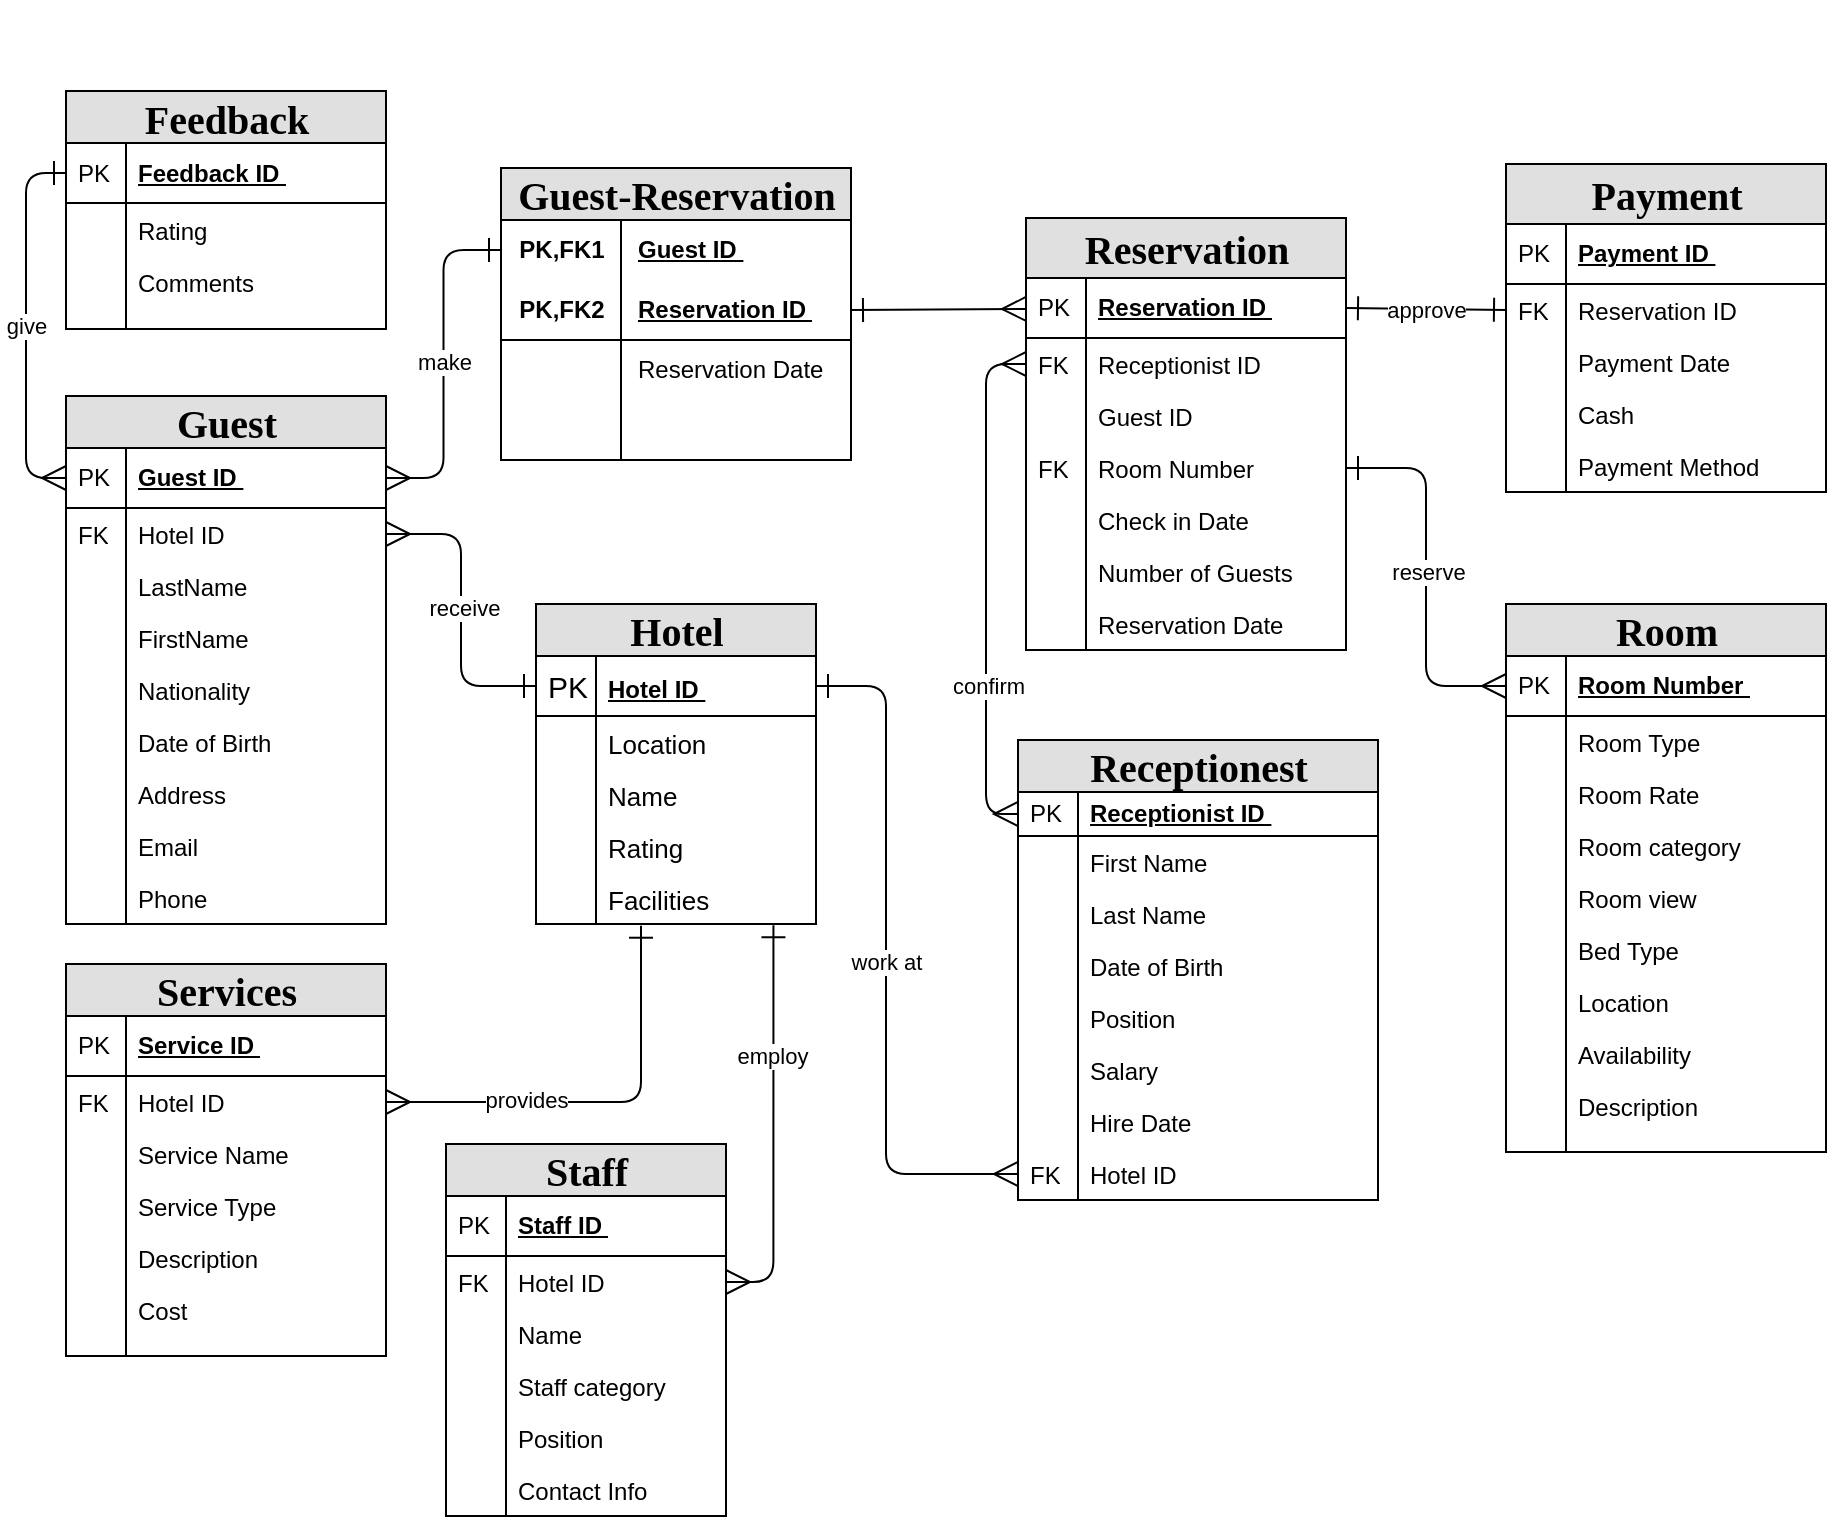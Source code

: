 <mxfile version="22.1.2" type="device">
  <diagram name="Page-1" id="e56a1550-8fbb-45ad-956c-1786394a9013">
    <mxGraphModel dx="1706" dy="1177" grid="1" gridSize="10" guides="1" tooltips="1" connect="1" arrows="1" fold="1" page="1" pageScale="1" pageWidth="1169" pageHeight="827" background="none" math="0" shadow="0">
      <root>
        <mxCell id="0" />
        <mxCell id="1" parent="0" />
        <mxCell id="2e49270ec7c68f3f-80" value="&lt;h6 style=&quot;font-size: 20px;&quot;&gt;&lt;font style=&quot;font-size: 20px;&quot;&gt;Guest&lt;/font&gt;&lt;/h6&gt;" style="swimlane;html=1;fontStyle=0;childLayout=stackLayout;horizontal=1;startSize=26;fillColor=#e0e0e0;horizontalStack=0;resizeParent=1;resizeLast=0;collapsible=1;marginBottom=0;swimlaneFillColor=#ffffff;align=center;rounded=0;shadow=0;comic=0;labelBackgroundColor=none;strokeWidth=1;fontFamily=Garamond;fontSize=20;" parent="1" vertex="1">
          <mxGeometry x="210" y="226" width="160" height="264" as="geometry" />
        </mxCell>
        <mxCell id="2e49270ec7c68f3f-81" value="Guest ID&amp;nbsp;" style="shape=partialRectangle;top=0;left=0;right=0;bottom=1;html=1;align=left;verticalAlign=middle;fillColor=none;spacingLeft=34;spacingRight=4;whiteSpace=wrap;overflow=hidden;rotatable=0;points=[[0,0.5],[1,0.5]];portConstraint=eastwest;dropTarget=0;fontStyle=5;" parent="2e49270ec7c68f3f-80" vertex="1">
          <mxGeometry y="26" width="160" height="30" as="geometry" />
        </mxCell>
        <mxCell id="2e49270ec7c68f3f-82" value="PK" style="shape=partialRectangle;top=0;left=0;bottom=0;html=1;fillColor=none;align=left;verticalAlign=middle;spacingLeft=4;spacingRight=4;whiteSpace=wrap;overflow=hidden;rotatable=0;points=[];portConstraint=eastwest;part=1;" parent="2e49270ec7c68f3f-81" vertex="1" connectable="0">
          <mxGeometry width="30" height="30" as="geometry" />
        </mxCell>
        <mxCell id="_e4K0ruWSnnqpejtn8En-179" value="Hotel ID" style="shape=partialRectangle;top=0;left=0;right=0;bottom=0;html=1;align=left;verticalAlign=top;fillColor=none;spacingLeft=34;spacingRight=4;whiteSpace=wrap;overflow=hidden;rotatable=0;points=[[0,0.5],[1,0.5]];portConstraint=eastwest;dropTarget=0;" parent="2e49270ec7c68f3f-80" vertex="1">
          <mxGeometry y="56" width="160" height="26" as="geometry" />
        </mxCell>
        <mxCell id="_e4K0ruWSnnqpejtn8En-180" value="FK" style="shape=partialRectangle;top=0;left=0;bottom=0;html=1;fillColor=none;align=left;verticalAlign=top;spacingLeft=4;spacingRight=4;whiteSpace=wrap;overflow=hidden;rotatable=0;points=[];portConstraint=eastwest;part=1;" parent="_e4K0ruWSnnqpejtn8En-179" vertex="1" connectable="0">
          <mxGeometry width="30" height="26" as="geometry" />
        </mxCell>
        <mxCell id="2e49270ec7c68f3f-85" value="LastName&amp;nbsp;" style="shape=partialRectangle;top=0;left=0;right=0;bottom=0;html=1;align=left;verticalAlign=top;fillColor=none;spacingLeft=34;spacingRight=4;whiteSpace=wrap;overflow=hidden;rotatable=0;points=[[0,0.5],[1,0.5]];portConstraint=eastwest;dropTarget=0;" parent="2e49270ec7c68f3f-80" vertex="1">
          <mxGeometry y="82" width="160" height="26" as="geometry" />
        </mxCell>
        <mxCell id="2e49270ec7c68f3f-86" value="" style="shape=partialRectangle;top=0;left=0;bottom=0;html=1;fillColor=none;align=left;verticalAlign=top;spacingLeft=4;spacingRight=4;whiteSpace=wrap;overflow=hidden;rotatable=0;points=[];portConstraint=eastwest;part=1;" parent="2e49270ec7c68f3f-85" vertex="1" connectable="0">
          <mxGeometry width="30" height="26" as="geometry" />
        </mxCell>
        <mxCell id="2e49270ec7c68f3f-83" value="FirstName&amp;nbsp;" style="shape=partialRectangle;top=0;left=0;right=0;bottom=0;html=1;align=left;verticalAlign=top;fillColor=none;spacingLeft=34;spacingRight=4;whiteSpace=wrap;overflow=hidden;rotatable=0;points=[[0,0.5],[1,0.5]];portConstraint=eastwest;dropTarget=0;" parent="2e49270ec7c68f3f-80" vertex="1">
          <mxGeometry y="108" width="160" height="26" as="geometry" />
        </mxCell>
        <mxCell id="2e49270ec7c68f3f-84" value="" style="shape=partialRectangle;top=0;left=0;bottom=0;html=1;fillColor=none;align=left;verticalAlign=top;spacingLeft=4;spacingRight=4;whiteSpace=wrap;overflow=hidden;rotatable=0;points=[];portConstraint=eastwest;part=1;" parent="2e49270ec7c68f3f-83" vertex="1" connectable="0">
          <mxGeometry width="30" height="26" as="geometry" />
        </mxCell>
        <mxCell id="2e49270ec7c68f3f-87" value="Nationality&amp;nbsp;" style="shape=partialRectangle;top=0;left=0;right=0;bottom=0;html=1;align=left;verticalAlign=top;fillColor=none;spacingLeft=34;spacingRight=4;whiteSpace=wrap;overflow=hidden;rotatable=0;points=[[0,0.5],[1,0.5]];portConstraint=eastwest;dropTarget=0;" parent="2e49270ec7c68f3f-80" vertex="1">
          <mxGeometry y="134" width="160" height="26" as="geometry" />
        </mxCell>
        <mxCell id="2e49270ec7c68f3f-88" value="" style="shape=partialRectangle;top=0;left=0;bottom=0;html=1;fillColor=none;align=left;verticalAlign=top;spacingLeft=4;spacingRight=4;whiteSpace=wrap;overflow=hidden;rotatable=0;points=[];portConstraint=eastwest;part=1;" parent="2e49270ec7c68f3f-87" vertex="1" connectable="0">
          <mxGeometry width="30" height="26" as="geometry" />
        </mxCell>
        <mxCell id="_e4K0ruWSnnqpejtn8En-96" value="Date of Birth&amp;nbsp;" style="shape=partialRectangle;top=0;left=0;right=0;bottom=0;html=1;align=left;verticalAlign=top;fillColor=none;spacingLeft=34;spacingRight=4;whiteSpace=wrap;overflow=hidden;rotatable=0;points=[[0,0.5],[1,0.5]];portConstraint=eastwest;dropTarget=0;" parent="2e49270ec7c68f3f-80" vertex="1">
          <mxGeometry y="160" width="160" height="26" as="geometry" />
        </mxCell>
        <mxCell id="_e4K0ruWSnnqpejtn8En-97" value="" style="shape=partialRectangle;top=0;left=0;bottom=0;html=1;fillColor=none;align=left;verticalAlign=top;spacingLeft=4;spacingRight=4;whiteSpace=wrap;overflow=hidden;rotatable=0;points=[];portConstraint=eastwest;part=1;" parent="_e4K0ruWSnnqpejtn8En-96" vertex="1" connectable="0">
          <mxGeometry width="30" height="26" as="geometry" />
        </mxCell>
        <mxCell id="_e4K0ruWSnnqpejtn8En-102" value="Address&amp;nbsp;" style="shape=partialRectangle;top=0;left=0;right=0;bottom=0;html=1;align=left;verticalAlign=top;fillColor=none;spacingLeft=34;spacingRight=4;whiteSpace=wrap;overflow=hidden;rotatable=0;points=[[0,0.5],[1,0.5]];portConstraint=eastwest;dropTarget=0;" parent="2e49270ec7c68f3f-80" vertex="1">
          <mxGeometry y="186" width="160" height="26" as="geometry" />
        </mxCell>
        <mxCell id="_e4K0ruWSnnqpejtn8En-103" value="" style="shape=partialRectangle;top=0;left=0;bottom=0;html=1;fillColor=none;align=left;verticalAlign=top;spacingLeft=4;spacingRight=4;whiteSpace=wrap;overflow=hidden;rotatable=0;points=[];portConstraint=eastwest;part=1;" parent="_e4K0ruWSnnqpejtn8En-102" vertex="1" connectable="0">
          <mxGeometry width="30" height="26" as="geometry" />
        </mxCell>
        <mxCell id="_e4K0ruWSnnqpejtn8En-104" value="Email&amp;nbsp;" style="shape=partialRectangle;top=0;left=0;right=0;bottom=0;html=1;align=left;verticalAlign=top;fillColor=none;spacingLeft=34;spacingRight=4;whiteSpace=wrap;overflow=hidden;rotatable=0;points=[[0,0.5],[1,0.5]];portConstraint=eastwest;dropTarget=0;" parent="2e49270ec7c68f3f-80" vertex="1">
          <mxGeometry y="212" width="160" height="26" as="geometry" />
        </mxCell>
        <mxCell id="_e4K0ruWSnnqpejtn8En-105" value="" style="shape=partialRectangle;top=0;left=0;bottom=0;html=1;fillColor=none;align=left;verticalAlign=top;spacingLeft=4;spacingRight=4;whiteSpace=wrap;overflow=hidden;rotatable=0;points=[];portConstraint=eastwest;part=1;" parent="_e4K0ruWSnnqpejtn8En-104" vertex="1" connectable="0">
          <mxGeometry width="30" height="26" as="geometry" />
        </mxCell>
        <mxCell id="_e4K0ruWSnnqpejtn8En-106" value="Phone" style="shape=partialRectangle;top=0;left=0;right=0;bottom=0;html=1;align=left;verticalAlign=top;fillColor=none;spacingLeft=34;spacingRight=4;whiteSpace=wrap;overflow=hidden;rotatable=0;points=[[0,0.5],[1,0.5]];portConstraint=eastwest;dropTarget=0;" parent="2e49270ec7c68f3f-80" vertex="1">
          <mxGeometry y="238" width="160" height="26" as="geometry" />
        </mxCell>
        <mxCell id="_e4K0ruWSnnqpejtn8En-107" value="" style="shape=partialRectangle;top=0;left=0;bottom=0;html=1;fillColor=none;align=left;verticalAlign=top;spacingLeft=4;spacingRight=4;whiteSpace=wrap;overflow=hidden;rotatable=0;points=[];portConstraint=eastwest;part=1;" parent="_e4K0ruWSnnqpejtn8En-106" vertex="1" connectable="0">
          <mxGeometry width="30" height="26" as="geometry" />
        </mxCell>
        <mxCell id="_e4K0ruWSnnqpejtn8En-1" value="&lt;h6 style=&quot;font-size: 20px;&quot;&gt;&lt;font style=&quot;font-size: 20px;&quot;&gt;Reservation&lt;/font&gt;&lt;/h6&gt;" style="swimlane;html=1;fontStyle=0;childLayout=stackLayout;horizontal=1;startSize=30;fillColor=#e0e0e0;horizontalStack=0;resizeParent=1;resizeLast=0;collapsible=1;marginBottom=0;swimlaneFillColor=#ffffff;align=center;rounded=0;shadow=0;comic=0;labelBackgroundColor=none;strokeWidth=1;fontFamily=Garamond;fontSize=20;" parent="1" vertex="1">
          <mxGeometry x="690" y="137" width="160" height="216" as="geometry" />
        </mxCell>
        <mxCell id="_e4K0ruWSnnqpejtn8En-2" value="Reservation ID&amp;nbsp;" style="shape=partialRectangle;top=0;left=0;right=0;bottom=1;html=1;align=left;verticalAlign=middle;fillColor=none;spacingLeft=34;spacingRight=4;whiteSpace=wrap;overflow=hidden;rotatable=0;points=[[0,0.5],[1,0.5]];portConstraint=eastwest;dropTarget=0;fontStyle=5;" parent="_e4K0ruWSnnqpejtn8En-1" vertex="1">
          <mxGeometry y="30" width="160" height="30" as="geometry" />
        </mxCell>
        <mxCell id="_e4K0ruWSnnqpejtn8En-3" value="PK" style="shape=partialRectangle;top=0;left=0;bottom=0;html=1;fillColor=none;align=left;verticalAlign=middle;spacingLeft=4;spacingRight=4;whiteSpace=wrap;overflow=hidden;rotatable=0;points=[];portConstraint=eastwest;part=1;" parent="_e4K0ruWSnnqpejtn8En-2" vertex="1" connectable="0">
          <mxGeometry width="30" height="30" as="geometry" />
        </mxCell>
        <mxCell id="_e4K0ruWSnnqpejtn8En-4" value="Receptionist ID&amp;nbsp;" style="shape=partialRectangle;top=0;left=0;right=0;bottom=0;html=1;align=left;verticalAlign=top;fillColor=none;spacingLeft=34;spacingRight=4;whiteSpace=wrap;overflow=hidden;rotatable=0;points=[[0,0.5],[1,0.5]];portConstraint=eastwest;dropTarget=0;" parent="_e4K0ruWSnnqpejtn8En-1" vertex="1">
          <mxGeometry y="60" width="160" height="26" as="geometry" />
        </mxCell>
        <mxCell id="_e4K0ruWSnnqpejtn8En-5" value="FK" style="shape=partialRectangle;top=0;left=0;bottom=0;html=1;fillColor=none;align=left;verticalAlign=top;spacingLeft=4;spacingRight=4;whiteSpace=wrap;overflow=hidden;rotatable=0;points=[];portConstraint=eastwest;part=1;" parent="_e4K0ruWSnnqpejtn8En-4" vertex="1" connectable="0">
          <mxGeometry width="30" height="26" as="geometry" />
        </mxCell>
        <mxCell id="_e4K0ruWSnnqpejtn8En-187" value="Guest ID&amp;nbsp;" style="shape=partialRectangle;top=0;left=0;right=0;bottom=0;html=1;align=left;verticalAlign=top;fillColor=none;spacingLeft=34;spacingRight=4;whiteSpace=wrap;overflow=hidden;rotatable=0;points=[[0,0.5],[1,0.5]];portConstraint=eastwest;dropTarget=0;" parent="_e4K0ruWSnnqpejtn8En-1" vertex="1">
          <mxGeometry y="86" width="160" height="26" as="geometry" />
        </mxCell>
        <mxCell id="_e4K0ruWSnnqpejtn8En-188" value="" style="shape=partialRectangle;top=0;left=0;bottom=0;html=1;fillColor=none;align=left;verticalAlign=top;spacingLeft=4;spacingRight=4;whiteSpace=wrap;overflow=hidden;rotatable=0;points=[];portConstraint=eastwest;part=1;" parent="_e4K0ruWSnnqpejtn8En-187" vertex="1" connectable="0">
          <mxGeometry width="30" height="26" as="geometry" />
        </mxCell>
        <mxCell id="_e4K0ruWSnnqpejtn8En-6" value="Room Number&amp;nbsp;" style="shape=partialRectangle;top=0;left=0;right=0;bottom=0;html=1;align=left;verticalAlign=top;fillColor=none;spacingLeft=34;spacingRight=4;whiteSpace=wrap;overflow=hidden;rotatable=0;points=[[0,0.5],[1,0.5]];portConstraint=eastwest;dropTarget=0;" parent="_e4K0ruWSnnqpejtn8En-1" vertex="1">
          <mxGeometry y="112" width="160" height="26" as="geometry" />
        </mxCell>
        <mxCell id="_e4K0ruWSnnqpejtn8En-7" value="FK" style="shape=partialRectangle;top=0;left=0;bottom=0;html=1;fillColor=none;align=left;verticalAlign=top;spacingLeft=4;spacingRight=4;whiteSpace=wrap;overflow=hidden;rotatable=0;points=[];portConstraint=eastwest;part=1;" parent="_e4K0ruWSnnqpejtn8En-6" vertex="1" connectable="0">
          <mxGeometry width="30" height="26" as="geometry" />
        </mxCell>
        <mxCell id="_e4K0ruWSnnqpejtn8En-8" value="Check in Date&amp;nbsp;" style="shape=partialRectangle;top=0;left=0;right=0;bottom=0;html=1;align=left;verticalAlign=top;fillColor=none;spacingLeft=34;spacingRight=4;whiteSpace=wrap;overflow=hidden;rotatable=0;points=[[0,0.5],[1,0.5]];portConstraint=eastwest;dropTarget=0;" parent="_e4K0ruWSnnqpejtn8En-1" vertex="1">
          <mxGeometry y="138" width="160" height="26" as="geometry" />
        </mxCell>
        <mxCell id="_e4K0ruWSnnqpejtn8En-9" value="" style="shape=partialRectangle;top=0;left=0;bottom=0;html=1;fillColor=none;align=left;verticalAlign=top;spacingLeft=4;spacingRight=4;whiteSpace=wrap;overflow=hidden;rotatable=0;points=[];portConstraint=eastwest;part=1;" parent="_e4K0ruWSnnqpejtn8En-8" vertex="1" connectable="0">
          <mxGeometry width="30" height="26" as="geometry" />
        </mxCell>
        <mxCell id="_e4K0ruWSnnqpejtn8En-118" value="Number of Guests&amp;nbsp;" style="shape=partialRectangle;top=0;left=0;right=0;bottom=0;html=1;align=left;verticalAlign=top;fillColor=none;spacingLeft=34;spacingRight=4;whiteSpace=wrap;overflow=hidden;rotatable=0;points=[[0,0.5],[1,0.5]];portConstraint=eastwest;dropTarget=0;" parent="_e4K0ruWSnnqpejtn8En-1" vertex="1">
          <mxGeometry y="164" width="160" height="26" as="geometry" />
        </mxCell>
        <mxCell id="_e4K0ruWSnnqpejtn8En-119" value="" style="shape=partialRectangle;top=0;left=0;bottom=0;html=1;fillColor=none;align=left;verticalAlign=top;spacingLeft=4;spacingRight=4;whiteSpace=wrap;overflow=hidden;rotatable=0;points=[];portConstraint=eastwest;part=1;" parent="_e4K0ruWSnnqpejtn8En-118" vertex="1" connectable="0">
          <mxGeometry width="30" height="26" as="geometry" />
        </mxCell>
        <mxCell id="_e4K0ruWSnnqpejtn8En-120" value="Reservation Date" style="shape=partialRectangle;top=0;left=0;right=0;bottom=0;html=1;align=left;verticalAlign=top;fillColor=none;spacingLeft=34;spacingRight=4;whiteSpace=wrap;overflow=hidden;rotatable=0;points=[[0,0.5],[1,0.5]];portConstraint=eastwest;dropTarget=0;" parent="_e4K0ruWSnnqpejtn8En-1" vertex="1">
          <mxGeometry y="190" width="160" height="26" as="geometry" />
        </mxCell>
        <mxCell id="_e4K0ruWSnnqpejtn8En-121" value="" style="shape=partialRectangle;top=0;left=0;bottom=0;html=1;fillColor=none;align=left;verticalAlign=top;spacingLeft=4;spacingRight=4;whiteSpace=wrap;overflow=hidden;rotatable=0;points=[];portConstraint=eastwest;part=1;" parent="_e4K0ruWSnnqpejtn8En-120" vertex="1" connectable="0">
          <mxGeometry width="30" height="26" as="geometry" />
        </mxCell>
        <mxCell id="_e4K0ruWSnnqpejtn8En-19" value="&lt;h6 style=&quot;font-size: 20px;&quot;&gt;&lt;font style=&quot;font-size: 20px;&quot;&gt;Receptionest&lt;/font&gt;&lt;/h6&gt;" style="swimlane;html=1;fontStyle=0;childLayout=stackLayout;horizontal=1;startSize=26;fillColor=#e0e0e0;horizontalStack=0;resizeParent=1;resizeLast=0;collapsible=1;marginBottom=0;swimlaneFillColor=#ffffff;align=center;rounded=0;shadow=0;comic=0;labelBackgroundColor=none;strokeWidth=1;fontFamily=Garamond;fontSize=20;" parent="1" vertex="1">
          <mxGeometry x="686" y="398" width="180" height="230" as="geometry">
            <mxRectangle x="570" y="340" width="190" height="80" as="alternateBounds" />
          </mxGeometry>
        </mxCell>
        <mxCell id="_e4K0ruWSnnqpejtn8En-20" value="Receptionist ID&amp;nbsp;" style="shape=partialRectangle;top=0;left=0;right=0;bottom=1;html=1;align=left;verticalAlign=middle;fillColor=none;spacingLeft=34;spacingRight=4;whiteSpace=wrap;overflow=hidden;rotatable=0;points=[[0,0.5],[1,0.5]];portConstraint=eastwest;dropTarget=0;fontStyle=5;" parent="_e4K0ruWSnnqpejtn8En-19" vertex="1">
          <mxGeometry y="26" width="180" height="22" as="geometry" />
        </mxCell>
        <mxCell id="_e4K0ruWSnnqpejtn8En-21" value="PK" style="shape=partialRectangle;top=0;left=0;bottom=0;html=1;fillColor=none;align=left;verticalAlign=middle;spacingLeft=4;spacingRight=4;whiteSpace=wrap;overflow=hidden;rotatable=0;points=[];portConstraint=eastwest;part=1;" parent="_e4K0ruWSnnqpejtn8En-20" vertex="1" connectable="0">
          <mxGeometry width="30" height="22" as="geometry" />
        </mxCell>
        <mxCell id="_e4K0ruWSnnqpejtn8En-22" value="First Name&amp;nbsp;" style="shape=partialRectangle;top=0;left=0;right=0;bottom=0;html=1;align=left;verticalAlign=top;fillColor=none;spacingLeft=34;spacingRight=4;whiteSpace=wrap;overflow=hidden;rotatable=0;points=[[0,0.5],[1,0.5]];portConstraint=eastwest;dropTarget=0;" parent="_e4K0ruWSnnqpejtn8En-19" vertex="1">
          <mxGeometry y="48" width="180" height="26" as="geometry" />
        </mxCell>
        <mxCell id="_e4K0ruWSnnqpejtn8En-23" value="" style="shape=partialRectangle;top=0;left=0;bottom=0;html=1;fillColor=none;align=left;verticalAlign=top;spacingLeft=4;spacingRight=4;whiteSpace=wrap;overflow=hidden;rotatable=0;points=[];portConstraint=eastwest;part=1;" parent="_e4K0ruWSnnqpejtn8En-22" vertex="1" connectable="0">
          <mxGeometry width="30" height="26" as="geometry" />
        </mxCell>
        <mxCell id="_e4K0ruWSnnqpejtn8En-24" value="Last Name&amp;nbsp;" style="shape=partialRectangle;top=0;left=0;right=0;bottom=0;html=1;align=left;verticalAlign=top;fillColor=none;spacingLeft=34;spacingRight=4;whiteSpace=wrap;overflow=hidden;rotatable=0;points=[[0,0.5],[1,0.5]];portConstraint=eastwest;dropTarget=0;" parent="_e4K0ruWSnnqpejtn8En-19" vertex="1">
          <mxGeometry y="74" width="180" height="26" as="geometry" />
        </mxCell>
        <mxCell id="_e4K0ruWSnnqpejtn8En-25" value="" style="shape=partialRectangle;top=0;left=0;bottom=0;html=1;fillColor=none;align=left;verticalAlign=top;spacingLeft=4;spacingRight=4;whiteSpace=wrap;overflow=hidden;rotatable=0;points=[];portConstraint=eastwest;part=1;" parent="_e4K0ruWSnnqpejtn8En-24" vertex="1" connectable="0">
          <mxGeometry width="30" height="26" as="geometry" />
        </mxCell>
        <mxCell id="_e4K0ruWSnnqpejtn8En-26" value="Date of Birth&amp;nbsp;" style="shape=partialRectangle;top=0;left=0;right=0;bottom=0;html=1;align=left;verticalAlign=top;fillColor=none;spacingLeft=34;spacingRight=4;whiteSpace=wrap;overflow=hidden;rotatable=0;points=[[0,0.5],[1,0.5]];portConstraint=eastwest;dropTarget=0;" parent="_e4K0ruWSnnqpejtn8En-19" vertex="1">
          <mxGeometry y="100" width="180" height="26" as="geometry" />
        </mxCell>
        <mxCell id="_e4K0ruWSnnqpejtn8En-27" value="" style="shape=partialRectangle;top=0;left=0;bottom=0;html=1;fillColor=none;align=left;verticalAlign=top;spacingLeft=4;spacingRight=4;whiteSpace=wrap;overflow=hidden;rotatable=0;points=[];portConstraint=eastwest;part=1;" parent="_e4K0ruWSnnqpejtn8En-26" vertex="1" connectable="0">
          <mxGeometry width="30" height="26" as="geometry" />
        </mxCell>
        <mxCell id="_e4K0ruWSnnqpejtn8En-133" value="Position&amp;nbsp;" style="shape=partialRectangle;top=0;left=0;right=0;bottom=0;html=1;align=left;verticalAlign=top;fillColor=none;spacingLeft=34;spacingRight=4;whiteSpace=wrap;overflow=hidden;rotatable=0;points=[[0,0.5],[1,0.5]];portConstraint=eastwest;dropTarget=0;" parent="_e4K0ruWSnnqpejtn8En-19" vertex="1">
          <mxGeometry y="126" width="180" height="26" as="geometry" />
        </mxCell>
        <mxCell id="_e4K0ruWSnnqpejtn8En-134" value="" style="shape=partialRectangle;top=0;left=0;bottom=0;html=1;fillColor=none;align=left;verticalAlign=top;spacingLeft=4;spacingRight=4;whiteSpace=wrap;overflow=hidden;rotatable=0;points=[];portConstraint=eastwest;part=1;" parent="_e4K0ruWSnnqpejtn8En-133" vertex="1" connectable="0">
          <mxGeometry width="30" height="26" as="geometry" />
        </mxCell>
        <mxCell id="_e4K0ruWSnnqpejtn8En-135" value="Salary&amp;nbsp;" style="shape=partialRectangle;top=0;left=0;right=0;bottom=0;html=1;align=left;verticalAlign=top;fillColor=none;spacingLeft=34;spacingRight=4;whiteSpace=wrap;overflow=hidden;rotatable=0;points=[[0,0.5],[1,0.5]];portConstraint=eastwest;dropTarget=0;" parent="_e4K0ruWSnnqpejtn8En-19" vertex="1">
          <mxGeometry y="152" width="180" height="26" as="geometry" />
        </mxCell>
        <mxCell id="_e4K0ruWSnnqpejtn8En-136" value="" style="shape=partialRectangle;top=0;left=0;bottom=0;html=1;fillColor=none;align=left;verticalAlign=top;spacingLeft=4;spacingRight=4;whiteSpace=wrap;overflow=hidden;rotatable=0;points=[];portConstraint=eastwest;part=1;" parent="_e4K0ruWSnnqpejtn8En-135" vertex="1" connectable="0">
          <mxGeometry width="30" height="26" as="geometry" />
        </mxCell>
        <mxCell id="_e4K0ruWSnnqpejtn8En-137" value="Hire Date" style="shape=partialRectangle;top=0;left=0;right=0;bottom=0;html=1;align=left;verticalAlign=top;fillColor=none;spacingLeft=34;spacingRight=4;whiteSpace=wrap;overflow=hidden;rotatable=0;points=[[0,0.5],[1,0.5]];portConstraint=eastwest;dropTarget=0;" parent="_e4K0ruWSnnqpejtn8En-19" vertex="1">
          <mxGeometry y="178" width="180" height="26" as="geometry" />
        </mxCell>
        <mxCell id="_e4K0ruWSnnqpejtn8En-138" value="" style="shape=partialRectangle;top=0;left=0;bottom=0;html=1;fillColor=none;align=left;verticalAlign=top;spacingLeft=4;spacingRight=4;whiteSpace=wrap;overflow=hidden;rotatable=0;points=[];portConstraint=eastwest;part=1;" parent="_e4K0ruWSnnqpejtn8En-137" vertex="1" connectable="0">
          <mxGeometry width="30" height="26" as="geometry" />
        </mxCell>
        <mxCell id="u631csuMZAMBCdb_CxQK-1" value="Hotel ID&amp;nbsp;" style="shape=partialRectangle;top=0;left=0;right=0;bottom=0;html=1;align=left;verticalAlign=top;fillColor=none;spacingLeft=34;spacingRight=4;whiteSpace=wrap;overflow=hidden;rotatable=0;points=[[0,0.5],[1,0.5]];portConstraint=eastwest;dropTarget=0;" vertex="1" parent="_e4K0ruWSnnqpejtn8En-19">
          <mxGeometry y="204" width="180" height="26" as="geometry" />
        </mxCell>
        <mxCell id="u631csuMZAMBCdb_CxQK-2" value="FK" style="shape=partialRectangle;top=0;left=0;bottom=0;html=1;fillColor=none;align=left;verticalAlign=top;spacingLeft=4;spacingRight=4;whiteSpace=wrap;overflow=hidden;rotatable=0;points=[];portConstraint=eastwest;part=1;" vertex="1" connectable="0" parent="u631csuMZAMBCdb_CxQK-1">
          <mxGeometry width="30" height="26" as="geometry" />
        </mxCell>
        <mxCell id="_e4K0ruWSnnqpejtn8En-30" value="&lt;h6 style=&quot;font-size: 20px;&quot;&gt;&lt;font style=&quot;font-size: 20px;&quot;&gt;Hotel&lt;/font&gt;&lt;/h6&gt;" style="swimlane;html=1;fontStyle=0;childLayout=stackLayout;horizontal=1;startSize=26;fillColor=#e0e0e0;horizontalStack=0;resizeParent=1;resizeLast=0;collapsible=1;marginBottom=0;swimlaneFillColor=#ffffff;align=center;rounded=0;shadow=0;comic=0;labelBackgroundColor=none;strokeWidth=1;fontFamily=Garamond;fontSize=20;" parent="1" vertex="1">
          <mxGeometry x="445" y="330" width="140" height="160" as="geometry" />
        </mxCell>
        <mxCell id="_e4K0ruWSnnqpejtn8En-31" value="&lt;font style=&quot;font-size: 12px;&quot; face=&quot;Helvetica&quot;&gt;Hotel ID&amp;nbsp;&lt;/font&gt;" style="shape=partialRectangle;top=0;left=0;right=0;bottom=1;html=1;align=left;verticalAlign=middle;fillColor=none;spacingLeft=34;spacingRight=4;whiteSpace=wrap;overflow=hidden;rotatable=0;points=[[0,0.5],[1,0.5]];portConstraint=eastwest;dropTarget=0;fontStyle=5;fontFamily=Garamond;fontSize=15;" parent="_e4K0ruWSnnqpejtn8En-30" vertex="1">
          <mxGeometry y="26" width="140" height="30" as="geometry" />
        </mxCell>
        <mxCell id="_e4K0ruWSnnqpejtn8En-32" value="&lt;font face=&quot;Helvetica&quot;&gt;PK&lt;/font&gt;" style="shape=partialRectangle;top=0;left=0;bottom=0;html=1;fillColor=none;align=left;verticalAlign=middle;spacingLeft=4;spacingRight=4;whiteSpace=wrap;overflow=hidden;rotatable=0;points=[];portConstraint=eastwest;part=1;fontFamily=Garamond;fontSize=15;" parent="_e4K0ruWSnnqpejtn8En-31" vertex="1" connectable="0">
          <mxGeometry width="30" height="30" as="geometry" />
        </mxCell>
        <mxCell id="_e4K0ruWSnnqpejtn8En-35" value="&lt;font style=&quot;font-size: 13px;&quot;&gt;Location&amp;nbsp;&lt;/font&gt;" style="shape=partialRectangle;top=0;left=0;right=0;bottom=0;html=1;align=left;verticalAlign=top;fillColor=none;spacingLeft=34;spacingRight=4;whiteSpace=wrap;overflow=hidden;rotatable=0;points=[[0,0.5],[1,0.5]];portConstraint=eastwest;dropTarget=0;fontFamily=Helvetica;fontSize=13;fontStyle=0" parent="_e4K0ruWSnnqpejtn8En-30" vertex="1">
          <mxGeometry y="56" width="140" height="26" as="geometry" />
        </mxCell>
        <mxCell id="_e4K0ruWSnnqpejtn8En-36" value="" style="shape=partialRectangle;top=0;left=0;bottom=0;html=1;fillColor=none;align=left;verticalAlign=top;spacingLeft=4;spacingRight=4;whiteSpace=wrap;overflow=hidden;rotatable=0;points=[];portConstraint=eastwest;part=1;" parent="_e4K0ruWSnnqpejtn8En-35" vertex="1" connectable="0">
          <mxGeometry width="30" height="26" as="geometry" />
        </mxCell>
        <mxCell id="_e4K0ruWSnnqpejtn8En-33" value="&lt;font style=&quot;font-size: 13px;&quot;&gt;Name&amp;nbsp;&lt;/font&gt;" style="shape=partialRectangle;top=0;left=0;right=0;bottom=0;html=1;align=left;verticalAlign=top;fillColor=none;spacingLeft=34;spacingRight=4;whiteSpace=wrap;overflow=hidden;rotatable=0;points=[[0,0.5],[1,0.5]];portConstraint=eastwest;dropTarget=0;fontFamily=Helvetica;fontSize=13;fontStyle=0" parent="_e4K0ruWSnnqpejtn8En-30" vertex="1">
          <mxGeometry y="82" width="140" height="26" as="geometry" />
        </mxCell>
        <mxCell id="_e4K0ruWSnnqpejtn8En-34" value="" style="shape=partialRectangle;top=0;left=0;bottom=0;html=1;fillColor=none;align=left;verticalAlign=top;spacingLeft=4;spacingRight=4;whiteSpace=wrap;overflow=hidden;rotatable=0;points=[];portConstraint=eastwest;part=1;" parent="_e4K0ruWSnnqpejtn8En-33" vertex="1" connectable="0">
          <mxGeometry width="30" height="26" as="geometry" />
        </mxCell>
        <mxCell id="_e4K0ruWSnnqpejtn8En-37" value="&lt;font style=&quot;font-size: 13px;&quot;&gt;Rating&amp;nbsp;&lt;/font&gt;" style="shape=partialRectangle;top=0;left=0;right=0;bottom=0;html=1;align=left;verticalAlign=top;fillColor=none;spacingLeft=34;spacingRight=4;whiteSpace=wrap;overflow=hidden;rotatable=0;points=[[0,0.5],[1,0.5]];portConstraint=eastwest;dropTarget=0;fontFamily=Helvetica;fontSize=13;fontStyle=0" parent="_e4K0ruWSnnqpejtn8En-30" vertex="1">
          <mxGeometry y="108" width="140" height="26" as="geometry" />
        </mxCell>
        <mxCell id="_e4K0ruWSnnqpejtn8En-38" value="" style="shape=partialRectangle;top=0;left=0;bottom=0;html=1;fillColor=none;align=left;verticalAlign=top;spacingLeft=4;spacingRight=4;whiteSpace=wrap;overflow=hidden;rotatable=0;points=[];portConstraint=eastwest;part=1;" parent="_e4K0ruWSnnqpejtn8En-37" vertex="1" connectable="0">
          <mxGeometry width="30" height="26" as="geometry" />
        </mxCell>
        <mxCell id="_e4K0ruWSnnqpejtn8En-39" value="&lt;font style=&quot;font-size: 13px;&quot;&gt;Facilities&lt;/font&gt;" style="shape=partialRectangle;top=0;left=0;right=0;bottom=0;html=1;align=left;verticalAlign=top;fillColor=none;spacingLeft=34;spacingRight=4;whiteSpace=wrap;overflow=hidden;rotatable=0;points=[[0,0.5],[1,0.5]];portConstraint=eastwest;dropTarget=0;fontFamily=Helvetica;fontSize=13;fontStyle=0" parent="_e4K0ruWSnnqpejtn8En-30" vertex="1">
          <mxGeometry y="134" width="140" height="26" as="geometry" />
        </mxCell>
        <mxCell id="_e4K0ruWSnnqpejtn8En-40" value="" style="shape=partialRectangle;top=0;left=0;bottom=0;html=1;fillColor=none;align=left;verticalAlign=top;spacingLeft=4;spacingRight=4;whiteSpace=wrap;overflow=hidden;rotatable=0;points=[];portConstraint=eastwest;part=1;" parent="_e4K0ruWSnnqpejtn8En-39" vertex="1" connectable="0">
          <mxGeometry width="30" height="26" as="geometry" />
        </mxCell>
        <mxCell id="_e4K0ruWSnnqpejtn8En-41" value="&lt;h6 style=&quot;font-size: 20px;&quot;&gt;&lt;font style=&quot;font-size: 20px;&quot;&gt;Staff&lt;/font&gt;&lt;/h6&gt;" style="swimlane;html=1;fontStyle=0;childLayout=stackLayout;horizontal=1;startSize=26;fillColor=#e0e0e0;horizontalStack=0;resizeParent=1;resizeLast=0;collapsible=1;marginBottom=0;swimlaneFillColor=#ffffff;align=center;rounded=0;shadow=0;comic=0;labelBackgroundColor=none;strokeWidth=1;fontFamily=Garamond;fontSize=20;" parent="1" vertex="1">
          <mxGeometry x="400" y="600" width="140" height="186" as="geometry" />
        </mxCell>
        <mxCell id="_e4K0ruWSnnqpejtn8En-42" value="Staff ID&amp;nbsp;" style="shape=partialRectangle;top=0;left=0;right=0;bottom=1;html=1;align=left;verticalAlign=middle;fillColor=none;spacingLeft=34;spacingRight=4;whiteSpace=wrap;overflow=hidden;rotatable=0;points=[[0,0.5],[1,0.5]];portConstraint=eastwest;dropTarget=0;fontStyle=5;" parent="_e4K0ruWSnnqpejtn8En-41" vertex="1">
          <mxGeometry y="26" width="140" height="30" as="geometry" />
        </mxCell>
        <mxCell id="_e4K0ruWSnnqpejtn8En-43" value="PK" style="shape=partialRectangle;top=0;left=0;bottom=0;html=1;fillColor=none;align=left;verticalAlign=middle;spacingLeft=4;spacingRight=4;whiteSpace=wrap;overflow=hidden;rotatable=0;points=[];portConstraint=eastwest;part=1;" parent="_e4K0ruWSnnqpejtn8En-42" vertex="1" connectable="0">
          <mxGeometry width="30" height="30" as="geometry" />
        </mxCell>
        <mxCell id="_e4K0ruWSnnqpejtn8En-44" value="Hotel ID&amp;nbsp;" style="shape=partialRectangle;top=0;left=0;right=0;bottom=0;html=1;align=left;verticalAlign=top;fillColor=none;spacingLeft=34;spacingRight=4;whiteSpace=wrap;overflow=hidden;rotatable=0;points=[[0,0.5],[1,0.5]];portConstraint=eastwest;dropTarget=0;" parent="_e4K0ruWSnnqpejtn8En-41" vertex="1">
          <mxGeometry y="56" width="140" height="26" as="geometry" />
        </mxCell>
        <mxCell id="_e4K0ruWSnnqpejtn8En-45" value="FK" style="shape=partialRectangle;top=0;left=0;bottom=0;html=1;fillColor=none;align=left;verticalAlign=top;spacingLeft=4;spacingRight=4;whiteSpace=wrap;overflow=hidden;rotatable=0;points=[];portConstraint=eastwest;part=1;" parent="_e4K0ruWSnnqpejtn8En-44" vertex="1" connectable="0">
          <mxGeometry width="30" height="26" as="geometry" />
        </mxCell>
        <mxCell id="_e4K0ruWSnnqpejtn8En-48" value="Name&amp;nbsp;" style="shape=partialRectangle;top=0;left=0;right=0;bottom=0;html=1;align=left;verticalAlign=top;fillColor=none;spacingLeft=34;spacingRight=4;whiteSpace=wrap;overflow=hidden;rotatable=0;points=[[0,0.5],[1,0.5]];portConstraint=eastwest;dropTarget=0;" parent="_e4K0ruWSnnqpejtn8En-41" vertex="1">
          <mxGeometry y="82" width="140" height="26" as="geometry" />
        </mxCell>
        <mxCell id="_e4K0ruWSnnqpejtn8En-49" value="" style="shape=partialRectangle;top=0;left=0;bottom=0;html=1;fillColor=none;align=left;verticalAlign=top;spacingLeft=4;spacingRight=4;whiteSpace=wrap;overflow=hidden;rotatable=0;points=[];portConstraint=eastwest;part=1;" parent="_e4K0ruWSnnqpejtn8En-48" vertex="1" connectable="0">
          <mxGeometry width="30" height="26" as="geometry" />
        </mxCell>
        <mxCell id="_e4K0ruWSnnqpejtn8En-46" value="Staff category&amp;nbsp;" style="shape=partialRectangle;top=0;left=0;right=0;bottom=0;html=1;align=left;verticalAlign=top;fillColor=none;spacingLeft=34;spacingRight=4;whiteSpace=wrap;overflow=hidden;rotatable=0;points=[[0,0.5],[1,0.5]];portConstraint=eastwest;dropTarget=0;" parent="_e4K0ruWSnnqpejtn8En-41" vertex="1">
          <mxGeometry y="108" width="140" height="26" as="geometry" />
        </mxCell>
        <mxCell id="_e4K0ruWSnnqpejtn8En-47" value="" style="shape=partialRectangle;top=0;left=0;bottom=0;html=1;fillColor=none;align=left;verticalAlign=top;spacingLeft=4;spacingRight=4;whiteSpace=wrap;overflow=hidden;rotatable=0;points=[];portConstraint=eastwest;part=1;" parent="_e4K0ruWSnnqpejtn8En-46" vertex="1" connectable="0">
          <mxGeometry width="30" height="26" as="geometry" />
        </mxCell>
        <mxCell id="_e4K0ruWSnnqpejtn8En-143" value="Position&amp;nbsp;" style="shape=partialRectangle;top=0;left=0;right=0;bottom=0;html=1;align=left;verticalAlign=top;fillColor=none;spacingLeft=34;spacingRight=4;whiteSpace=wrap;overflow=hidden;rotatable=0;points=[[0,0.5],[1,0.5]];portConstraint=eastwest;dropTarget=0;" parent="_e4K0ruWSnnqpejtn8En-41" vertex="1">
          <mxGeometry y="134" width="140" height="26" as="geometry" />
        </mxCell>
        <mxCell id="_e4K0ruWSnnqpejtn8En-144" value="" style="shape=partialRectangle;top=0;left=0;bottom=0;html=1;fillColor=none;align=left;verticalAlign=top;spacingLeft=4;spacingRight=4;whiteSpace=wrap;overflow=hidden;rotatable=0;points=[];portConstraint=eastwest;part=1;" parent="_e4K0ruWSnnqpejtn8En-143" vertex="1" connectable="0">
          <mxGeometry width="30" height="26" as="geometry" />
        </mxCell>
        <mxCell id="_e4K0ruWSnnqpejtn8En-145" value="Contact Info" style="shape=partialRectangle;top=0;left=0;right=0;bottom=0;html=1;align=left;verticalAlign=top;fillColor=none;spacingLeft=34;spacingRight=4;whiteSpace=wrap;overflow=hidden;rotatable=0;points=[[0,0.5],[1,0.5]];portConstraint=eastwest;dropTarget=0;" parent="_e4K0ruWSnnqpejtn8En-41" vertex="1">
          <mxGeometry y="160" width="140" height="26" as="geometry" />
        </mxCell>
        <mxCell id="_e4K0ruWSnnqpejtn8En-146" value="" style="shape=partialRectangle;top=0;left=0;bottom=0;html=1;fillColor=none;align=left;verticalAlign=top;spacingLeft=4;spacingRight=4;whiteSpace=wrap;overflow=hidden;rotatable=0;points=[];portConstraint=eastwest;part=1;" parent="_e4K0ruWSnnqpejtn8En-145" vertex="1" connectable="0">
          <mxGeometry width="30" height="26" as="geometry" />
        </mxCell>
        <mxCell id="_e4K0ruWSnnqpejtn8En-52" value="&lt;h6 style=&quot;font-size: 20px;&quot;&gt;&lt;font style=&quot;font-size: 20px;&quot;&gt;Services&lt;/font&gt;&lt;/h6&gt;" style="swimlane;html=1;fontStyle=0;childLayout=stackLayout;horizontal=1;startSize=26;fillColor=#e0e0e0;horizontalStack=0;resizeParent=1;resizeLast=0;collapsible=1;marginBottom=0;swimlaneFillColor=#ffffff;align=center;rounded=0;shadow=0;comic=0;labelBackgroundColor=none;strokeWidth=1;fontFamily=Garamond;fontSize=20;" parent="1" vertex="1">
          <mxGeometry x="210" y="510" width="160" height="196" as="geometry" />
        </mxCell>
        <mxCell id="_e4K0ruWSnnqpejtn8En-53" value="Service ID&amp;nbsp;" style="shape=partialRectangle;top=0;left=0;right=0;bottom=1;html=1;align=left;verticalAlign=middle;fillColor=none;spacingLeft=34;spacingRight=4;whiteSpace=wrap;overflow=hidden;rotatable=0;points=[[0,0.5],[1,0.5]];portConstraint=eastwest;dropTarget=0;fontStyle=5;" parent="_e4K0ruWSnnqpejtn8En-52" vertex="1">
          <mxGeometry y="26" width="160" height="30" as="geometry" />
        </mxCell>
        <mxCell id="_e4K0ruWSnnqpejtn8En-54" value="PK" style="shape=partialRectangle;top=0;left=0;bottom=0;html=1;fillColor=none;align=left;verticalAlign=middle;spacingLeft=4;spacingRight=4;whiteSpace=wrap;overflow=hidden;rotatable=0;points=[];portConstraint=eastwest;part=1;" parent="_e4K0ruWSnnqpejtn8En-53" vertex="1" connectable="0">
          <mxGeometry width="30" height="30" as="geometry" />
        </mxCell>
        <mxCell id="_e4K0ruWSnnqpejtn8En-55" value="Hotel ID" style="shape=partialRectangle;top=0;left=0;right=0;bottom=0;html=1;align=left;verticalAlign=top;fillColor=none;spacingLeft=34;spacingRight=4;whiteSpace=wrap;overflow=hidden;rotatable=0;points=[[0,0.5],[1,0.5]];portConstraint=eastwest;dropTarget=0;" parent="_e4K0ruWSnnqpejtn8En-52" vertex="1">
          <mxGeometry y="56" width="160" height="26" as="geometry" />
        </mxCell>
        <mxCell id="_e4K0ruWSnnqpejtn8En-56" value="FK" style="shape=partialRectangle;top=0;left=0;bottom=0;html=1;fillColor=none;align=left;verticalAlign=top;spacingLeft=4;spacingRight=4;whiteSpace=wrap;overflow=hidden;rotatable=0;points=[];portConstraint=eastwest;part=1;" parent="_e4K0ruWSnnqpejtn8En-55" vertex="1" connectable="0">
          <mxGeometry width="30" height="26" as="geometry" />
        </mxCell>
        <mxCell id="_e4K0ruWSnnqpejtn8En-192" value="Service Name&amp;nbsp;" style="shape=partialRectangle;top=0;left=0;right=0;bottom=0;html=1;align=left;verticalAlign=top;fillColor=none;spacingLeft=34;spacingRight=4;whiteSpace=wrap;overflow=hidden;rotatable=0;points=[[0,0.5],[1,0.5]];portConstraint=eastwest;dropTarget=0;" parent="_e4K0ruWSnnqpejtn8En-52" vertex="1">
          <mxGeometry y="82" width="160" height="26" as="geometry" />
        </mxCell>
        <mxCell id="_e4K0ruWSnnqpejtn8En-193" value="" style="shape=partialRectangle;top=0;left=0;bottom=0;html=1;fillColor=none;align=left;verticalAlign=top;spacingLeft=4;spacingRight=4;whiteSpace=wrap;overflow=hidden;rotatable=0;points=[];portConstraint=eastwest;part=1;" parent="_e4K0ruWSnnqpejtn8En-192" vertex="1" connectable="0">
          <mxGeometry width="30" height="26" as="geometry" />
        </mxCell>
        <mxCell id="_e4K0ruWSnnqpejtn8En-57" value="Service Type&amp;nbsp;" style="shape=partialRectangle;top=0;left=0;right=0;bottom=0;html=1;align=left;verticalAlign=top;fillColor=none;spacingLeft=34;spacingRight=4;whiteSpace=wrap;overflow=hidden;rotatable=0;points=[[0,0.5],[1,0.5]];portConstraint=eastwest;dropTarget=0;" parent="_e4K0ruWSnnqpejtn8En-52" vertex="1">
          <mxGeometry y="108" width="160" height="26" as="geometry" />
        </mxCell>
        <mxCell id="_e4K0ruWSnnqpejtn8En-58" value="" style="shape=partialRectangle;top=0;left=0;bottom=0;html=1;fillColor=none;align=left;verticalAlign=top;spacingLeft=4;spacingRight=4;whiteSpace=wrap;overflow=hidden;rotatable=0;points=[];portConstraint=eastwest;part=1;" parent="_e4K0ruWSnnqpejtn8En-57" vertex="1" connectable="0">
          <mxGeometry width="30" height="26" as="geometry" />
        </mxCell>
        <mxCell id="_e4K0ruWSnnqpejtn8En-59" value="Description" style="shape=partialRectangle;top=0;left=0;right=0;bottom=0;html=1;align=left;verticalAlign=top;fillColor=none;spacingLeft=34;spacingRight=4;whiteSpace=wrap;overflow=hidden;rotatable=0;points=[[0,0.5],[1,0.5]];portConstraint=eastwest;dropTarget=0;" parent="_e4K0ruWSnnqpejtn8En-52" vertex="1">
          <mxGeometry y="134" width="160" height="26" as="geometry" />
        </mxCell>
        <mxCell id="_e4K0ruWSnnqpejtn8En-60" value="" style="shape=partialRectangle;top=0;left=0;bottom=0;html=1;fillColor=none;align=left;verticalAlign=top;spacingLeft=4;spacingRight=4;whiteSpace=wrap;overflow=hidden;rotatable=0;points=[];portConstraint=eastwest;part=1;" parent="_e4K0ruWSnnqpejtn8En-59" vertex="1" connectable="0">
          <mxGeometry width="30" height="26" as="geometry" />
        </mxCell>
        <mxCell id="_e4K0ruWSnnqpejtn8En-141" value="Cost" style="shape=partialRectangle;top=0;left=0;right=0;bottom=0;html=1;align=left;verticalAlign=top;fillColor=none;spacingLeft=34;spacingRight=4;whiteSpace=wrap;overflow=hidden;rotatable=0;points=[[0,0.5],[1,0.5]];portConstraint=eastwest;dropTarget=0;" parent="_e4K0ruWSnnqpejtn8En-52" vertex="1">
          <mxGeometry y="160" width="160" height="26" as="geometry" />
        </mxCell>
        <mxCell id="_e4K0ruWSnnqpejtn8En-142" value="" style="shape=partialRectangle;top=0;left=0;bottom=0;html=1;fillColor=none;align=left;verticalAlign=top;spacingLeft=4;spacingRight=4;whiteSpace=wrap;overflow=hidden;rotatable=0;points=[];portConstraint=eastwest;part=1;" parent="_e4K0ruWSnnqpejtn8En-141" vertex="1" connectable="0">
          <mxGeometry width="30" height="26" as="geometry" />
        </mxCell>
        <mxCell id="_e4K0ruWSnnqpejtn8En-61" value="" style="shape=partialRectangle;top=0;left=0;right=0;bottom=0;html=1;align=left;verticalAlign=top;fillColor=none;spacingLeft=34;spacingRight=4;whiteSpace=wrap;overflow=hidden;rotatable=0;points=[[0,0.5],[1,0.5]];portConstraint=eastwest;dropTarget=0;" parent="_e4K0ruWSnnqpejtn8En-52" vertex="1">
          <mxGeometry y="186" width="160" height="10" as="geometry" />
        </mxCell>
        <mxCell id="_e4K0ruWSnnqpejtn8En-62" value="" style="shape=partialRectangle;top=0;left=0;bottom=0;html=1;fillColor=none;align=left;verticalAlign=top;spacingLeft=4;spacingRight=4;whiteSpace=wrap;overflow=hidden;rotatable=0;points=[];portConstraint=eastwest;part=1;" parent="_e4K0ruWSnnqpejtn8En-61" vertex="1" connectable="0">
          <mxGeometry width="30" height="10" as="geometry" />
        </mxCell>
        <mxCell id="_e4K0ruWSnnqpejtn8En-63" value="&lt;h6 style=&quot;font-size: 20px;&quot;&gt;&lt;font style=&quot;font-size: 20px;&quot;&gt;Room&lt;/font&gt;&lt;/h6&gt;" style="swimlane;html=1;fontStyle=0;childLayout=stackLayout;horizontal=1;startSize=26;fillColor=#e0e0e0;horizontalStack=0;resizeParent=1;resizeLast=0;collapsible=1;marginBottom=0;swimlaneFillColor=#ffffff;align=center;rounded=0;shadow=0;comic=0;labelBackgroundColor=none;strokeWidth=1;fontFamily=Garamond;fontSize=20;" parent="1" vertex="1">
          <mxGeometry x="930" y="330" width="160" height="274" as="geometry" />
        </mxCell>
        <mxCell id="_e4K0ruWSnnqpejtn8En-64" value="Room Number&amp;nbsp;" style="shape=partialRectangle;top=0;left=0;right=0;bottom=1;html=1;align=left;verticalAlign=middle;fillColor=none;spacingLeft=34;spacingRight=4;whiteSpace=wrap;overflow=hidden;rotatable=0;points=[[0,0.5],[1,0.5]];portConstraint=eastwest;dropTarget=0;fontStyle=5;" parent="_e4K0ruWSnnqpejtn8En-63" vertex="1">
          <mxGeometry y="26" width="160" height="30" as="geometry" />
        </mxCell>
        <mxCell id="_e4K0ruWSnnqpejtn8En-65" value="PK" style="shape=partialRectangle;top=0;left=0;bottom=0;html=1;fillColor=none;align=left;verticalAlign=middle;spacingLeft=4;spacingRight=4;whiteSpace=wrap;overflow=hidden;rotatable=0;points=[];portConstraint=eastwest;part=1;" parent="_e4K0ruWSnnqpejtn8En-64" vertex="1" connectable="0">
          <mxGeometry width="30" height="30" as="geometry" />
        </mxCell>
        <mxCell id="_e4K0ruWSnnqpejtn8En-66" value="Room Type&amp;nbsp;" style="shape=partialRectangle;top=0;left=0;right=0;bottom=0;html=1;align=left;verticalAlign=top;fillColor=none;spacingLeft=34;spacingRight=4;whiteSpace=wrap;overflow=hidden;rotatable=0;points=[[0,0.5],[1,0.5]];portConstraint=eastwest;dropTarget=0;" parent="_e4K0ruWSnnqpejtn8En-63" vertex="1">
          <mxGeometry y="56" width="160" height="26" as="geometry" />
        </mxCell>
        <mxCell id="_e4K0ruWSnnqpejtn8En-67" value="" style="shape=partialRectangle;top=0;left=0;bottom=0;html=1;fillColor=none;align=left;verticalAlign=top;spacingLeft=4;spacingRight=4;whiteSpace=wrap;overflow=hidden;rotatable=0;points=[];portConstraint=eastwest;part=1;" parent="_e4K0ruWSnnqpejtn8En-66" vertex="1" connectable="0">
          <mxGeometry width="30" height="26" as="geometry" />
        </mxCell>
        <mxCell id="_e4K0ruWSnnqpejtn8En-68" value="Room Rate&amp;nbsp;" style="shape=partialRectangle;top=0;left=0;right=0;bottom=0;html=1;align=left;verticalAlign=top;fillColor=none;spacingLeft=34;spacingRight=4;whiteSpace=wrap;overflow=hidden;rotatable=0;points=[[0,0.5],[1,0.5]];portConstraint=eastwest;dropTarget=0;" parent="_e4K0ruWSnnqpejtn8En-63" vertex="1">
          <mxGeometry y="82" width="160" height="26" as="geometry" />
        </mxCell>
        <mxCell id="_e4K0ruWSnnqpejtn8En-69" value="" style="shape=partialRectangle;top=0;left=0;bottom=0;html=1;fillColor=none;align=left;verticalAlign=top;spacingLeft=4;spacingRight=4;whiteSpace=wrap;overflow=hidden;rotatable=0;points=[];portConstraint=eastwest;part=1;" parent="_e4K0ruWSnnqpejtn8En-68" vertex="1" connectable="0">
          <mxGeometry width="30" height="26" as="geometry" />
        </mxCell>
        <mxCell id="_e4K0ruWSnnqpejtn8En-70" value="Room category&amp;nbsp;" style="shape=partialRectangle;top=0;left=0;right=0;bottom=0;html=1;align=left;verticalAlign=top;fillColor=none;spacingLeft=34;spacingRight=4;whiteSpace=wrap;overflow=hidden;rotatable=0;points=[[0,0.5],[1,0.5]];portConstraint=eastwest;dropTarget=0;" parent="_e4K0ruWSnnqpejtn8En-63" vertex="1">
          <mxGeometry y="108" width="160" height="26" as="geometry" />
        </mxCell>
        <mxCell id="_e4K0ruWSnnqpejtn8En-71" value="" style="shape=partialRectangle;top=0;left=0;bottom=0;html=1;fillColor=none;align=left;verticalAlign=top;spacingLeft=4;spacingRight=4;whiteSpace=wrap;overflow=hidden;rotatable=0;points=[];portConstraint=eastwest;part=1;" parent="_e4K0ruWSnnqpejtn8En-70" vertex="1" connectable="0">
          <mxGeometry width="30" height="26" as="geometry" />
        </mxCell>
        <mxCell id="_e4K0ruWSnnqpejtn8En-100" value="Room view&amp;nbsp;" style="shape=partialRectangle;top=0;left=0;right=0;bottom=0;html=1;align=left;verticalAlign=top;fillColor=none;spacingLeft=34;spacingRight=4;whiteSpace=wrap;overflow=hidden;rotatable=0;points=[[0,0.5],[1,0.5]];portConstraint=eastwest;dropTarget=0;" parent="_e4K0ruWSnnqpejtn8En-63" vertex="1">
          <mxGeometry y="134" width="160" height="26" as="geometry" />
        </mxCell>
        <mxCell id="_e4K0ruWSnnqpejtn8En-101" value="" style="shape=partialRectangle;top=0;left=0;bottom=0;html=1;fillColor=none;align=left;verticalAlign=top;spacingLeft=4;spacingRight=4;whiteSpace=wrap;overflow=hidden;rotatable=0;points=[];portConstraint=eastwest;part=1;" parent="_e4K0ruWSnnqpejtn8En-100" vertex="1" connectable="0">
          <mxGeometry width="30" height="26" as="geometry" />
        </mxCell>
        <mxCell id="_e4K0ruWSnnqpejtn8En-110" value="Bed Type&amp;nbsp;" style="shape=partialRectangle;top=0;left=0;right=0;bottom=0;html=1;align=left;verticalAlign=top;fillColor=none;spacingLeft=34;spacingRight=4;whiteSpace=wrap;overflow=hidden;rotatable=0;points=[[0,0.5],[1,0.5]];portConstraint=eastwest;dropTarget=0;" parent="_e4K0ruWSnnqpejtn8En-63" vertex="1">
          <mxGeometry y="160" width="160" height="26" as="geometry" />
        </mxCell>
        <mxCell id="_e4K0ruWSnnqpejtn8En-111" value="" style="shape=partialRectangle;top=0;left=0;bottom=0;html=1;fillColor=none;align=left;verticalAlign=top;spacingLeft=4;spacingRight=4;whiteSpace=wrap;overflow=hidden;rotatable=0;points=[];portConstraint=eastwest;part=1;" parent="_e4K0ruWSnnqpejtn8En-110" vertex="1" connectable="0">
          <mxGeometry width="30" height="26" as="geometry" />
        </mxCell>
        <mxCell id="_e4K0ruWSnnqpejtn8En-112" value="Location&amp;nbsp;" style="shape=partialRectangle;top=0;left=0;right=0;bottom=0;html=1;align=left;verticalAlign=top;fillColor=none;spacingLeft=34;spacingRight=4;whiteSpace=wrap;overflow=hidden;rotatable=0;points=[[0,0.5],[1,0.5]];portConstraint=eastwest;dropTarget=0;" parent="_e4K0ruWSnnqpejtn8En-63" vertex="1">
          <mxGeometry y="186" width="160" height="26" as="geometry" />
        </mxCell>
        <mxCell id="_e4K0ruWSnnqpejtn8En-113" value="" style="shape=partialRectangle;top=0;left=0;bottom=0;html=1;fillColor=none;align=left;verticalAlign=top;spacingLeft=4;spacingRight=4;whiteSpace=wrap;overflow=hidden;rotatable=0;points=[];portConstraint=eastwest;part=1;" parent="_e4K0ruWSnnqpejtn8En-112" vertex="1" connectable="0">
          <mxGeometry width="30" height="26" as="geometry" />
        </mxCell>
        <mxCell id="_e4K0ruWSnnqpejtn8En-114" value="Availability&amp;nbsp;" style="shape=partialRectangle;top=0;left=0;right=0;bottom=0;html=1;align=left;verticalAlign=top;fillColor=none;spacingLeft=34;spacingRight=4;whiteSpace=wrap;overflow=hidden;rotatable=0;points=[[0,0.5],[1,0.5]];portConstraint=eastwest;dropTarget=0;" parent="_e4K0ruWSnnqpejtn8En-63" vertex="1">
          <mxGeometry y="212" width="160" height="26" as="geometry" />
        </mxCell>
        <mxCell id="_e4K0ruWSnnqpejtn8En-115" value="" style="shape=partialRectangle;top=0;left=0;bottom=0;html=1;fillColor=none;align=left;verticalAlign=top;spacingLeft=4;spacingRight=4;whiteSpace=wrap;overflow=hidden;rotatable=0;points=[];portConstraint=eastwest;part=1;" parent="_e4K0ruWSnnqpejtn8En-114" vertex="1" connectable="0">
          <mxGeometry width="30" height="26" as="geometry" />
        </mxCell>
        <mxCell id="_e4K0ruWSnnqpejtn8En-116" value="Description" style="shape=partialRectangle;top=0;left=0;right=0;bottom=0;html=1;align=left;verticalAlign=top;fillColor=none;spacingLeft=34;spacingRight=4;whiteSpace=wrap;overflow=hidden;rotatable=0;points=[[0,0.5],[1,0.5]];portConstraint=eastwest;dropTarget=0;" parent="_e4K0ruWSnnqpejtn8En-63" vertex="1">
          <mxGeometry y="238" width="160" height="26" as="geometry" />
        </mxCell>
        <mxCell id="_e4K0ruWSnnqpejtn8En-117" value="" style="shape=partialRectangle;top=0;left=0;bottom=0;html=1;fillColor=none;align=left;verticalAlign=top;spacingLeft=4;spacingRight=4;whiteSpace=wrap;overflow=hidden;rotatable=0;points=[];portConstraint=eastwest;part=1;" parent="_e4K0ruWSnnqpejtn8En-116" vertex="1" connectable="0">
          <mxGeometry width="30" height="26" as="geometry" />
        </mxCell>
        <mxCell id="_e4K0ruWSnnqpejtn8En-72" value="" style="shape=partialRectangle;top=0;left=0;right=0;bottom=0;html=1;align=left;verticalAlign=top;fillColor=none;spacingLeft=34;spacingRight=4;whiteSpace=wrap;overflow=hidden;rotatable=0;points=[[0,0.5],[1,0.5]];portConstraint=eastwest;dropTarget=0;" parent="_e4K0ruWSnnqpejtn8En-63" vertex="1">
          <mxGeometry y="264" width="160" height="10" as="geometry" />
        </mxCell>
        <mxCell id="_e4K0ruWSnnqpejtn8En-73" value="" style="shape=partialRectangle;top=0;left=0;bottom=0;html=1;fillColor=none;align=left;verticalAlign=top;spacingLeft=4;spacingRight=4;whiteSpace=wrap;overflow=hidden;rotatable=0;points=[];portConstraint=eastwest;part=1;" parent="_e4K0ruWSnnqpejtn8En-72" vertex="1" connectable="0">
          <mxGeometry width="30" height="10" as="geometry" />
        </mxCell>
        <mxCell id="_e4K0ruWSnnqpejtn8En-74" value="&lt;h6 style=&quot;font-size: 20px;&quot;&gt;&lt;font style=&quot;font-size: 20px;&quot;&gt;Payment&lt;/font&gt;&lt;/h6&gt;" style="swimlane;html=1;fontStyle=0;childLayout=stackLayout;horizontal=1;startSize=30;fillColor=#e0e0e0;horizontalStack=0;resizeParent=1;resizeLast=0;collapsible=1;marginBottom=0;swimlaneFillColor=#ffffff;align=center;rounded=0;shadow=0;comic=0;labelBackgroundColor=none;strokeWidth=1;fontFamily=Garamond;fontSize=20;" parent="1" vertex="1">
          <mxGeometry x="930" y="110" width="160" height="164" as="geometry" />
        </mxCell>
        <mxCell id="_e4K0ruWSnnqpejtn8En-75" value="Payment ID&amp;nbsp;" style="shape=partialRectangle;top=0;left=0;right=0;bottom=1;html=1;align=left;verticalAlign=middle;fillColor=none;spacingLeft=34;spacingRight=4;whiteSpace=wrap;overflow=hidden;rotatable=0;points=[[0,0.5],[1,0.5]];portConstraint=eastwest;dropTarget=0;fontStyle=5;" parent="_e4K0ruWSnnqpejtn8En-74" vertex="1">
          <mxGeometry y="30" width="160" height="30" as="geometry" />
        </mxCell>
        <mxCell id="_e4K0ruWSnnqpejtn8En-76" value="PK" style="shape=partialRectangle;top=0;left=0;bottom=0;html=1;fillColor=none;align=left;verticalAlign=middle;spacingLeft=4;spacingRight=4;whiteSpace=wrap;overflow=hidden;rotatable=0;points=[];portConstraint=eastwest;part=1;" parent="_e4K0ruWSnnqpejtn8En-75" vertex="1" connectable="0">
          <mxGeometry width="30" height="30" as="geometry" />
        </mxCell>
        <mxCell id="_e4K0ruWSnnqpejtn8En-77" value="Reservation ID&amp;nbsp;" style="shape=partialRectangle;top=0;left=0;right=0;bottom=0;html=1;align=left;verticalAlign=top;fillColor=none;spacingLeft=34;spacingRight=4;whiteSpace=wrap;overflow=hidden;rotatable=0;points=[[0,0.5],[1,0.5]];portConstraint=eastwest;dropTarget=0;" parent="_e4K0ruWSnnqpejtn8En-74" vertex="1">
          <mxGeometry y="60" width="160" height="26" as="geometry" />
        </mxCell>
        <mxCell id="_e4K0ruWSnnqpejtn8En-78" value="FK" style="shape=partialRectangle;top=0;left=0;bottom=0;html=1;fillColor=none;align=left;verticalAlign=top;spacingLeft=4;spacingRight=4;whiteSpace=wrap;overflow=hidden;rotatable=0;points=[];portConstraint=eastwest;part=1;" parent="_e4K0ruWSnnqpejtn8En-77" vertex="1" connectable="0">
          <mxGeometry width="30" height="26" as="geometry" />
        </mxCell>
        <mxCell id="_e4K0ruWSnnqpejtn8En-79" value="Payment Date&amp;nbsp;" style="shape=partialRectangle;top=0;left=0;right=0;bottom=0;html=1;align=left;verticalAlign=top;fillColor=none;spacingLeft=34;spacingRight=4;whiteSpace=wrap;overflow=hidden;rotatable=0;points=[[0,0.5],[1,0.5]];portConstraint=eastwest;dropTarget=0;" parent="_e4K0ruWSnnqpejtn8En-74" vertex="1">
          <mxGeometry y="86" width="160" height="26" as="geometry" />
        </mxCell>
        <mxCell id="_e4K0ruWSnnqpejtn8En-80" value="" style="shape=partialRectangle;top=0;left=0;bottom=0;html=1;fillColor=none;align=left;verticalAlign=top;spacingLeft=4;spacingRight=4;whiteSpace=wrap;overflow=hidden;rotatable=0;points=[];portConstraint=eastwest;part=1;" parent="_e4K0ruWSnnqpejtn8En-79" vertex="1" connectable="0">
          <mxGeometry width="30" height="26" as="geometry" />
        </mxCell>
        <mxCell id="_e4K0ruWSnnqpejtn8En-81" value="Cash&amp;nbsp;" style="shape=partialRectangle;top=0;left=0;right=0;bottom=0;html=1;align=left;verticalAlign=top;fillColor=none;spacingLeft=34;spacingRight=4;whiteSpace=wrap;overflow=hidden;rotatable=0;points=[[0,0.5],[1,0.5]];portConstraint=eastwest;dropTarget=0;" parent="_e4K0ruWSnnqpejtn8En-74" vertex="1">
          <mxGeometry y="112" width="160" height="26" as="geometry" />
        </mxCell>
        <mxCell id="_e4K0ruWSnnqpejtn8En-82" value="" style="shape=partialRectangle;top=0;left=0;bottom=0;html=1;fillColor=none;align=left;verticalAlign=top;spacingLeft=4;spacingRight=4;whiteSpace=wrap;overflow=hidden;rotatable=0;points=[];portConstraint=eastwest;part=1;" parent="_e4K0ruWSnnqpejtn8En-81" vertex="1" connectable="0">
          <mxGeometry width="30" height="26" as="geometry" />
        </mxCell>
        <mxCell id="_e4K0ruWSnnqpejtn8En-131" value="Payment Method" style="shape=partialRectangle;top=0;left=0;right=0;bottom=0;html=1;align=left;verticalAlign=top;fillColor=none;spacingLeft=34;spacingRight=4;whiteSpace=wrap;overflow=hidden;rotatable=0;points=[[0,0.5],[1,0.5]];portConstraint=eastwest;dropTarget=0;" parent="_e4K0ruWSnnqpejtn8En-74" vertex="1">
          <mxGeometry y="138" width="160" height="26" as="geometry" />
        </mxCell>
        <mxCell id="_e4K0ruWSnnqpejtn8En-132" value="" style="shape=partialRectangle;top=0;left=0;bottom=0;html=1;fillColor=none;align=left;verticalAlign=top;spacingLeft=4;spacingRight=4;whiteSpace=wrap;overflow=hidden;rotatable=0;points=[];portConstraint=eastwest;part=1;" parent="_e4K0ruWSnnqpejtn8En-131" vertex="1" connectable="0">
          <mxGeometry width="30" height="26" as="geometry" />
        </mxCell>
        <mxCell id="_e4K0ruWSnnqpejtn8En-85" value="&lt;h6 style=&quot;font-size: 20px;&quot;&gt;&lt;font style=&quot;font-size: 20px;&quot;&gt;Feedback&lt;/font&gt;&lt;/h6&gt;" style="swimlane;html=1;fontStyle=0;childLayout=stackLayout;horizontal=1;startSize=26;fillColor=#e0e0e0;horizontalStack=0;resizeParent=1;resizeLast=0;collapsible=1;marginBottom=0;swimlaneFillColor=#ffffff;align=center;rounded=0;shadow=0;comic=0;labelBackgroundColor=none;strokeWidth=1;fontFamily=Garamond;fontSize=20;" parent="1" vertex="1">
          <mxGeometry x="210" y="73.5" width="160" height="119" as="geometry" />
        </mxCell>
        <mxCell id="_e4K0ruWSnnqpejtn8En-86" value="Feedback ID&amp;nbsp;" style="shape=partialRectangle;top=0;left=0;right=0;bottom=1;html=1;align=left;verticalAlign=middle;fillColor=none;spacingLeft=34;spacingRight=4;whiteSpace=wrap;overflow=hidden;rotatable=0;points=[[0,0.5],[1,0.5]];portConstraint=eastwest;dropTarget=0;fontStyle=5;" parent="_e4K0ruWSnnqpejtn8En-85" vertex="1">
          <mxGeometry y="26" width="160" height="30" as="geometry" />
        </mxCell>
        <mxCell id="_e4K0ruWSnnqpejtn8En-87" value="PK" style="shape=partialRectangle;top=0;left=0;bottom=0;html=1;fillColor=none;align=left;verticalAlign=middle;spacingLeft=4;spacingRight=4;whiteSpace=wrap;overflow=hidden;rotatable=0;points=[];portConstraint=eastwest;part=1;" parent="_e4K0ruWSnnqpejtn8En-86" vertex="1" connectable="0">
          <mxGeometry width="30" height="30" as="geometry" />
        </mxCell>
        <mxCell id="_e4K0ruWSnnqpejtn8En-90" value="Rating&amp;nbsp;" style="shape=partialRectangle;top=0;left=0;right=0;bottom=0;html=1;align=left;verticalAlign=top;fillColor=none;spacingLeft=34;spacingRight=4;whiteSpace=wrap;overflow=hidden;rotatable=0;points=[[0,0.5],[1,0.5]];portConstraint=eastwest;dropTarget=0;fontFamily=Helvetica;" parent="_e4K0ruWSnnqpejtn8En-85" vertex="1">
          <mxGeometry y="56" width="160" height="26" as="geometry" />
        </mxCell>
        <mxCell id="_e4K0ruWSnnqpejtn8En-91" value="" style="shape=partialRectangle;top=0;left=0;bottom=0;html=1;fillColor=none;align=left;verticalAlign=top;spacingLeft=4;spacingRight=4;whiteSpace=wrap;overflow=hidden;rotatable=0;points=[];portConstraint=eastwest;part=1;" parent="_e4K0ruWSnnqpejtn8En-90" vertex="1" connectable="0">
          <mxGeometry width="30" height="26" as="geometry" />
        </mxCell>
        <mxCell id="_e4K0ruWSnnqpejtn8En-92" value="Comments" style="shape=partialRectangle;top=0;left=0;right=0;bottom=0;html=1;align=left;verticalAlign=top;fillColor=none;spacingLeft=34;spacingRight=4;whiteSpace=wrap;overflow=hidden;rotatable=0;points=[[0,0.5],[1,0.5]];portConstraint=eastwest;dropTarget=0;fontFamily=Helvetica;" parent="_e4K0ruWSnnqpejtn8En-85" vertex="1">
          <mxGeometry y="82" width="160" height="26" as="geometry" />
        </mxCell>
        <mxCell id="_e4K0ruWSnnqpejtn8En-93" value="" style="shape=partialRectangle;top=0;left=0;bottom=0;html=1;fillColor=none;align=left;verticalAlign=top;spacingLeft=4;spacingRight=4;whiteSpace=wrap;overflow=hidden;rotatable=0;points=[];portConstraint=eastwest;part=1;" parent="_e4K0ruWSnnqpejtn8En-92" vertex="1" connectable="0">
          <mxGeometry width="30" height="26" as="geometry" />
        </mxCell>
        <mxCell id="_e4K0ruWSnnqpejtn8En-94" value="" style="shape=partialRectangle;top=0;left=0;right=0;bottom=0;html=1;align=left;verticalAlign=top;fillColor=none;spacingLeft=34;spacingRight=4;whiteSpace=wrap;overflow=hidden;rotatable=0;points=[[0,0.5],[1,0.5]];portConstraint=eastwest;dropTarget=0;" parent="_e4K0ruWSnnqpejtn8En-85" vertex="1">
          <mxGeometry y="108" width="160" height="10" as="geometry" />
        </mxCell>
        <mxCell id="_e4K0ruWSnnqpejtn8En-95" value="" style="shape=partialRectangle;top=0;left=0;bottom=0;html=1;fillColor=none;align=left;verticalAlign=top;spacingLeft=4;spacingRight=4;whiteSpace=wrap;overflow=hidden;rotatable=0;points=[];portConstraint=eastwest;part=1;" parent="_e4K0ruWSnnqpejtn8En-94" vertex="1" connectable="0">
          <mxGeometry width="30" height="10" as="geometry" />
        </mxCell>
        <mxCell id="_e4K0ruWSnnqpejtn8En-177" style="edgeStyle=orthogonalEdgeStyle;rounded=1;orthogonalLoop=1;jettySize=auto;html=1;entryX=0;entryY=0.5;entryDx=0;entryDy=0;endArrow=ERone;endFill=0;startArrow=ERmany;startFill=0;jumpStyle=none;endSize=10;startSize=10;" parent="1" source="2e49270ec7c68f3f-81" target="_e4K0ruWSnnqpejtn8En-86" edge="1">
          <mxGeometry relative="1" as="geometry" />
        </mxCell>
        <mxCell id="u631csuMZAMBCdb_CxQK-25" value="give" style="edgeLabel;html=1;align=center;verticalAlign=middle;resizable=0;points=[];" vertex="1" connectable="0" parent="_e4K0ruWSnnqpejtn8En-177">
          <mxGeometry x="0.001" relative="1" as="geometry">
            <mxPoint as="offset" />
          </mxGeometry>
        </mxCell>
        <mxCell id="_e4K0ruWSnnqpejtn8En-178" style="edgeStyle=orthogonalEdgeStyle;rounded=1;orthogonalLoop=1;jettySize=auto;html=1;entryX=1;entryY=0.5;entryDx=0;entryDy=0;endArrow=ERmany;endFill=0;startArrow=ERone;startFill=0;jumpStyle=none;endSize=10;startSize=10;exitX=0;exitY=0.5;exitDx=0;exitDy=0;" parent="1" source="_e4K0ruWSnnqpejtn8En-220" target="2e49270ec7c68f3f-81" edge="1">
          <mxGeometry relative="1" as="geometry">
            <mxPoint x="565.06" y="234" as="sourcePoint" />
            <mxPoint x="565.06" y="524" as="targetPoint" />
          </mxGeometry>
        </mxCell>
        <mxCell id="u631csuMZAMBCdb_CxQK-26" value="make" style="edgeLabel;html=1;align=center;verticalAlign=middle;resizable=0;points=[];" vertex="1" connectable="0" parent="_e4K0ruWSnnqpejtn8En-178">
          <mxGeometry x="-0.022" relative="1" as="geometry">
            <mxPoint as="offset" />
          </mxGeometry>
        </mxCell>
        <mxCell id="_e4K0ruWSnnqpejtn8En-181" style="edgeStyle=orthogonalEdgeStyle;rounded=1;orthogonalLoop=1;jettySize=auto;html=1;endArrow=ERone;endFill=0;startArrow=ERmany;startFill=0;jumpStyle=none;endSize=10;startSize=10;" parent="1" source="_e4K0ruWSnnqpejtn8En-179" target="_e4K0ruWSnnqpejtn8En-31" edge="1">
          <mxGeometry relative="1" as="geometry">
            <mxPoint x="625" y="314" as="sourcePoint" />
            <mxPoint x="535" y="472" as="targetPoint" />
          </mxGeometry>
        </mxCell>
        <mxCell id="u631csuMZAMBCdb_CxQK-27" value="receive" style="edgeLabel;html=1;align=center;verticalAlign=middle;resizable=0;points=[];" vertex="1" connectable="0" parent="_e4K0ruWSnnqpejtn8En-181">
          <mxGeometry x="-0.012" y="1" relative="1" as="geometry">
            <mxPoint as="offset" />
          </mxGeometry>
        </mxCell>
        <mxCell id="_e4K0ruWSnnqpejtn8En-182" style="edgeStyle=orthogonalEdgeStyle;rounded=1;orthogonalLoop=1;jettySize=auto;html=1;endArrow=ERmany;endFill=0;startArrow=ERone;startFill=0;jumpStyle=none;endSize=10;startSize=10;exitX=0.848;exitY=1.023;exitDx=0;exitDy=0;exitPerimeter=0;" parent="1" source="_e4K0ruWSnnqpejtn8En-39" target="_e4K0ruWSnnqpejtn8En-44" edge="1">
          <mxGeometry relative="1" as="geometry">
            <mxPoint x="525" y="434" as="sourcePoint" />
            <mxPoint x="525" y="589" as="targetPoint" />
          </mxGeometry>
        </mxCell>
        <mxCell id="u631csuMZAMBCdb_CxQK-23" value="employ" style="edgeLabel;html=1;align=center;verticalAlign=middle;resizable=0;points=[];" vertex="1" connectable="0" parent="_e4K0ruWSnnqpejtn8En-182">
          <mxGeometry x="-0.352" y="-1" relative="1" as="geometry">
            <mxPoint as="offset" />
          </mxGeometry>
        </mxCell>
        <mxCell id="_e4K0ruWSnnqpejtn8En-186" style="edgeStyle=orthogonalEdgeStyle;rounded=1;orthogonalLoop=1;jettySize=auto;html=1;entryX=0;entryY=0.5;entryDx=0;entryDy=0;startArrow=ERone;startFill=0;endArrow=ERmany;endFill=0;endSize=10;startSize=10;" parent="1" source="_e4K0ruWSnnqpejtn8En-6" target="_e4K0ruWSnnqpejtn8En-64" edge="1">
          <mxGeometry relative="1" as="geometry" />
        </mxCell>
        <mxCell id="u631csuMZAMBCdb_CxQK-19" value="reserve" style="edgeLabel;html=1;align=center;verticalAlign=middle;resizable=0;points=[];" vertex="1" connectable="0" parent="_e4K0ruWSnnqpejtn8En-186">
          <mxGeometry x="-0.034" y="1" relative="1" as="geometry">
            <mxPoint as="offset" />
          </mxGeometry>
        </mxCell>
        <mxCell id="_e4K0ruWSnnqpejtn8En-190" style="rounded=1;orthogonalLoop=1;jettySize=auto;html=1;endArrow=ERone;endFill=0;startArrow=ERone;startFill=0;endSize=10;startSize=10;entryX=0;entryY=0.5;entryDx=0;entryDy=0;exitX=1;exitY=0.5;exitDx=0;exitDy=0;" parent="1" source="_e4K0ruWSnnqpejtn8En-2" target="_e4K0ruWSnnqpejtn8En-77" edge="1">
          <mxGeometry relative="1" as="geometry">
            <mxPoint x="860" y="183" as="sourcePoint" />
            <mxPoint x="920" y="180" as="targetPoint" />
          </mxGeometry>
        </mxCell>
        <mxCell id="u631csuMZAMBCdb_CxQK-18" value="approve" style="edgeLabel;html=1;align=center;verticalAlign=middle;resizable=0;points=[];" vertex="1" connectable="0" parent="_e4K0ruWSnnqpejtn8En-190">
          <mxGeometry x="-0.015" relative="1" as="geometry">
            <mxPoint as="offset" />
          </mxGeometry>
        </mxCell>
        <mxCell id="_e4K0ruWSnnqpejtn8En-191" style="edgeStyle=orthogonalEdgeStyle;rounded=1;orthogonalLoop=1;jettySize=auto;html=1;endArrow=ERmany;endFill=0;startArrow=ERmany;startFill=0;endSize=10;startSize=10;entryX=0;entryY=0.5;entryDx=0;entryDy=0;exitX=0;exitY=0.5;exitDx=0;exitDy=0;" parent="1" source="_e4K0ruWSnnqpejtn8En-4" target="_e4K0ruWSnnqpejtn8En-20" edge="1">
          <mxGeometry relative="1" as="geometry">
            <mxPoint x="940" y="321" as="targetPoint" />
          </mxGeometry>
        </mxCell>
        <mxCell id="u631csuMZAMBCdb_CxQK-21" value="confirm" style="edgeLabel;html=1;align=center;verticalAlign=middle;resizable=0;points=[];" vertex="1" connectable="0" parent="_e4K0ruWSnnqpejtn8En-191">
          <mxGeometry x="0.208" y="1" relative="1" as="geometry">
            <mxPoint y="23" as="offset" />
          </mxGeometry>
        </mxCell>
        <mxCell id="_e4K0ruWSnnqpejtn8En-194" style="edgeStyle=orthogonalEdgeStyle;rounded=1;orthogonalLoop=1;jettySize=auto;html=1;endArrow=ERmany;endFill=0;startArrow=ERone;startFill=0;jumpStyle=none;endSize=10;startSize=10;exitX=0.375;exitY=1.033;exitDx=0;exitDy=0;exitPerimeter=0;entryX=1;entryY=0.5;entryDx=0;entryDy=0;" parent="1" source="_e4K0ruWSnnqpejtn8En-39" target="_e4K0ruWSnnqpejtn8En-55" edge="1">
          <mxGeometry relative="1" as="geometry">
            <mxPoint x="575" y="520" as="sourcePoint" />
            <mxPoint x="639" y="711" as="targetPoint" />
          </mxGeometry>
        </mxCell>
        <mxCell id="u631csuMZAMBCdb_CxQK-24" value="provides" style="edgeLabel;html=1;align=center;verticalAlign=middle;resizable=0;points=[];" vertex="1" connectable="0" parent="_e4K0ruWSnnqpejtn8En-194">
          <mxGeometry x="0.355" y="-1" relative="1" as="geometry">
            <mxPoint as="offset" />
          </mxGeometry>
        </mxCell>
        <mxCell id="_e4K0ruWSnnqpejtn8En-219" value="&lt;b&gt;Guest-Reservation&lt;/b&gt;" style="shape=table;startSize=26;container=1;collapsible=1;childLayout=tableLayout;fixedRows=1;rowLines=0;fontStyle=0;align=center;resizeLast=1;html=1;whiteSpace=wrap;fontSize=20;fontFamily=Garamond;fillColor=#e0e0e0;swimlaneFillColor=#ffffff;rounded=0;shadow=0;comic=0;labelBackgroundColor=none;strokeWidth=1;" parent="1" vertex="1">
          <mxGeometry x="427.5" y="112" width="175" height="146" as="geometry" />
        </mxCell>
        <mxCell id="_e4K0ruWSnnqpejtn8En-220" value="" style="shape=tableRow;horizontal=0;startSize=0;swimlaneHead=0;swimlaneBody=0;fillColor=none;collapsible=0;dropTarget=0;points=[[0,0.5],[1,0.5]];portConstraint=eastwest;top=0;left=0;right=0;bottom=0;html=1;" parent="_e4K0ruWSnnqpejtn8En-219" vertex="1">
          <mxGeometry y="26" width="175" height="30" as="geometry" />
        </mxCell>
        <mxCell id="_e4K0ruWSnnqpejtn8En-221" value="PK,FK1" style="shape=partialRectangle;connectable=0;fillColor=none;top=0;left=0;bottom=0;right=0;fontStyle=1;overflow=hidden;html=1;whiteSpace=wrap;" parent="_e4K0ruWSnnqpejtn8En-220" vertex="1">
          <mxGeometry width="60" height="30" as="geometry">
            <mxRectangle width="60" height="30" as="alternateBounds" />
          </mxGeometry>
        </mxCell>
        <mxCell id="_e4K0ruWSnnqpejtn8En-222" value="Guest ID&amp;nbsp;" style="shape=partialRectangle;connectable=0;fillColor=none;top=0;left=0;bottom=0;right=0;align=left;spacingLeft=6;fontStyle=5;overflow=hidden;html=1;whiteSpace=wrap;" parent="_e4K0ruWSnnqpejtn8En-220" vertex="1">
          <mxGeometry x="60" width="115" height="30" as="geometry">
            <mxRectangle width="115" height="30" as="alternateBounds" />
          </mxGeometry>
        </mxCell>
        <mxCell id="_e4K0ruWSnnqpejtn8En-223" value="" style="shape=tableRow;horizontal=0;startSize=0;swimlaneHead=0;swimlaneBody=0;fillColor=none;collapsible=0;dropTarget=0;points=[[0,0.5],[1,0.5]];portConstraint=eastwest;top=0;left=0;right=0;bottom=1;html=1;" parent="_e4K0ruWSnnqpejtn8En-219" vertex="1">
          <mxGeometry y="56" width="175" height="30" as="geometry" />
        </mxCell>
        <mxCell id="_e4K0ruWSnnqpejtn8En-224" value="PK,FK2" style="shape=partialRectangle;connectable=0;fillColor=none;top=0;left=0;bottom=0;right=0;fontStyle=1;overflow=hidden;html=1;whiteSpace=wrap;" parent="_e4K0ruWSnnqpejtn8En-223" vertex="1">
          <mxGeometry width="60" height="30" as="geometry">
            <mxRectangle width="60" height="30" as="alternateBounds" />
          </mxGeometry>
        </mxCell>
        <mxCell id="_e4K0ruWSnnqpejtn8En-225" value="Reservation ID&amp;nbsp;" style="shape=partialRectangle;connectable=0;fillColor=none;top=0;left=0;bottom=0;right=0;align=left;spacingLeft=6;fontStyle=5;overflow=hidden;html=1;whiteSpace=wrap;" parent="_e4K0ruWSnnqpejtn8En-223" vertex="1">
          <mxGeometry x="60" width="115" height="30" as="geometry">
            <mxRectangle width="115" height="30" as="alternateBounds" />
          </mxGeometry>
        </mxCell>
        <mxCell id="_e4K0ruWSnnqpejtn8En-226" value="" style="shape=tableRow;horizontal=0;startSize=0;swimlaneHead=0;swimlaneBody=0;fillColor=none;collapsible=0;dropTarget=0;points=[[0,0.5],[1,0.5]];portConstraint=eastwest;top=0;left=0;right=0;bottom=0;html=1;" parent="_e4K0ruWSnnqpejtn8En-219" vertex="1">
          <mxGeometry y="86" width="175" height="30" as="geometry" />
        </mxCell>
        <mxCell id="_e4K0ruWSnnqpejtn8En-227" value="" style="shape=partialRectangle;connectable=0;fillColor=none;top=0;left=0;bottom=0;right=0;editable=1;overflow=hidden;html=1;whiteSpace=wrap;" parent="_e4K0ruWSnnqpejtn8En-226" vertex="1">
          <mxGeometry width="60" height="30" as="geometry">
            <mxRectangle width="60" height="30" as="alternateBounds" />
          </mxGeometry>
        </mxCell>
        <mxCell id="_e4K0ruWSnnqpejtn8En-228" value="Reservation Date" style="shape=partialRectangle;connectable=0;fillColor=none;top=0;left=0;bottom=0;right=0;align=left;spacingLeft=6;overflow=hidden;html=1;whiteSpace=wrap;" parent="_e4K0ruWSnnqpejtn8En-226" vertex="1">
          <mxGeometry x="60" width="115" height="30" as="geometry">
            <mxRectangle width="115" height="30" as="alternateBounds" />
          </mxGeometry>
        </mxCell>
        <mxCell id="_e4K0ruWSnnqpejtn8En-229" value="" style="shape=tableRow;horizontal=0;startSize=0;swimlaneHead=0;swimlaneBody=0;fillColor=none;collapsible=0;dropTarget=0;points=[[0,0.5],[1,0.5]];portConstraint=eastwest;top=0;left=0;right=0;bottom=0;html=1;" parent="_e4K0ruWSnnqpejtn8En-219" vertex="1">
          <mxGeometry y="116" width="175" height="30" as="geometry" />
        </mxCell>
        <mxCell id="_e4K0ruWSnnqpejtn8En-230" value="" style="shape=partialRectangle;connectable=0;fillColor=none;top=0;left=0;bottom=0;right=0;editable=1;overflow=hidden;html=1;whiteSpace=wrap;" parent="_e4K0ruWSnnqpejtn8En-229" vertex="1">
          <mxGeometry width="60" height="30" as="geometry">
            <mxRectangle width="60" height="30" as="alternateBounds" />
          </mxGeometry>
        </mxCell>
        <mxCell id="_e4K0ruWSnnqpejtn8En-231" value="" style="shape=partialRectangle;connectable=0;fillColor=none;top=0;left=0;bottom=0;right=0;align=left;spacingLeft=6;overflow=hidden;html=1;whiteSpace=wrap;" parent="_e4K0ruWSnnqpejtn8En-229" vertex="1">
          <mxGeometry x="60" width="115" height="30" as="geometry">
            <mxRectangle width="115" height="30" as="alternateBounds" />
          </mxGeometry>
        </mxCell>
        <mxCell id="_e4K0ruWSnnqpejtn8En-232" style="rounded=1;orthogonalLoop=1;jettySize=auto;html=1;entryX=1;entryY=0.5;entryDx=0;entryDy=0;endArrow=ERone;endFill=0;startArrow=ERmany;startFill=0;jumpStyle=none;endSize=10;startSize=10;" parent="1" source="_e4K0ruWSnnqpejtn8En-2" target="_e4K0ruWSnnqpejtn8En-223" edge="1">
          <mxGeometry relative="1" as="geometry">
            <mxPoint x="905" y="40" as="sourcePoint" />
            <mxPoint x="670" y="106" as="targetPoint" />
          </mxGeometry>
        </mxCell>
        <mxCell id="u631csuMZAMBCdb_CxQK-3" style="edgeStyle=orthogonalEdgeStyle;rounded=1;orthogonalLoop=1;jettySize=auto;html=1;endArrow=ERmany;endFill=0;startArrow=ERone;startFill=0;endSize=10;targetPerimeterSpacing=0;startSize=10;entryX=0;entryY=0.5;entryDx=0;entryDy=0;" edge="1" parent="1" source="_e4K0ruWSnnqpejtn8En-31" target="u631csuMZAMBCdb_CxQK-1">
          <mxGeometry relative="1" as="geometry">
            <Array as="points">
              <mxPoint x="620" y="371" />
              <mxPoint x="620" y="615" />
            </Array>
          </mxGeometry>
        </mxCell>
        <mxCell id="u631csuMZAMBCdb_CxQK-22" value="work at" style="edgeLabel;html=1;align=center;verticalAlign=middle;resizable=0;points=[];" vertex="1" connectable="0" parent="u631csuMZAMBCdb_CxQK-3">
          <mxGeometry x="-0.001" relative="1" as="geometry">
            <mxPoint as="offset" />
          </mxGeometry>
        </mxCell>
      </root>
    </mxGraphModel>
  </diagram>
</mxfile>

